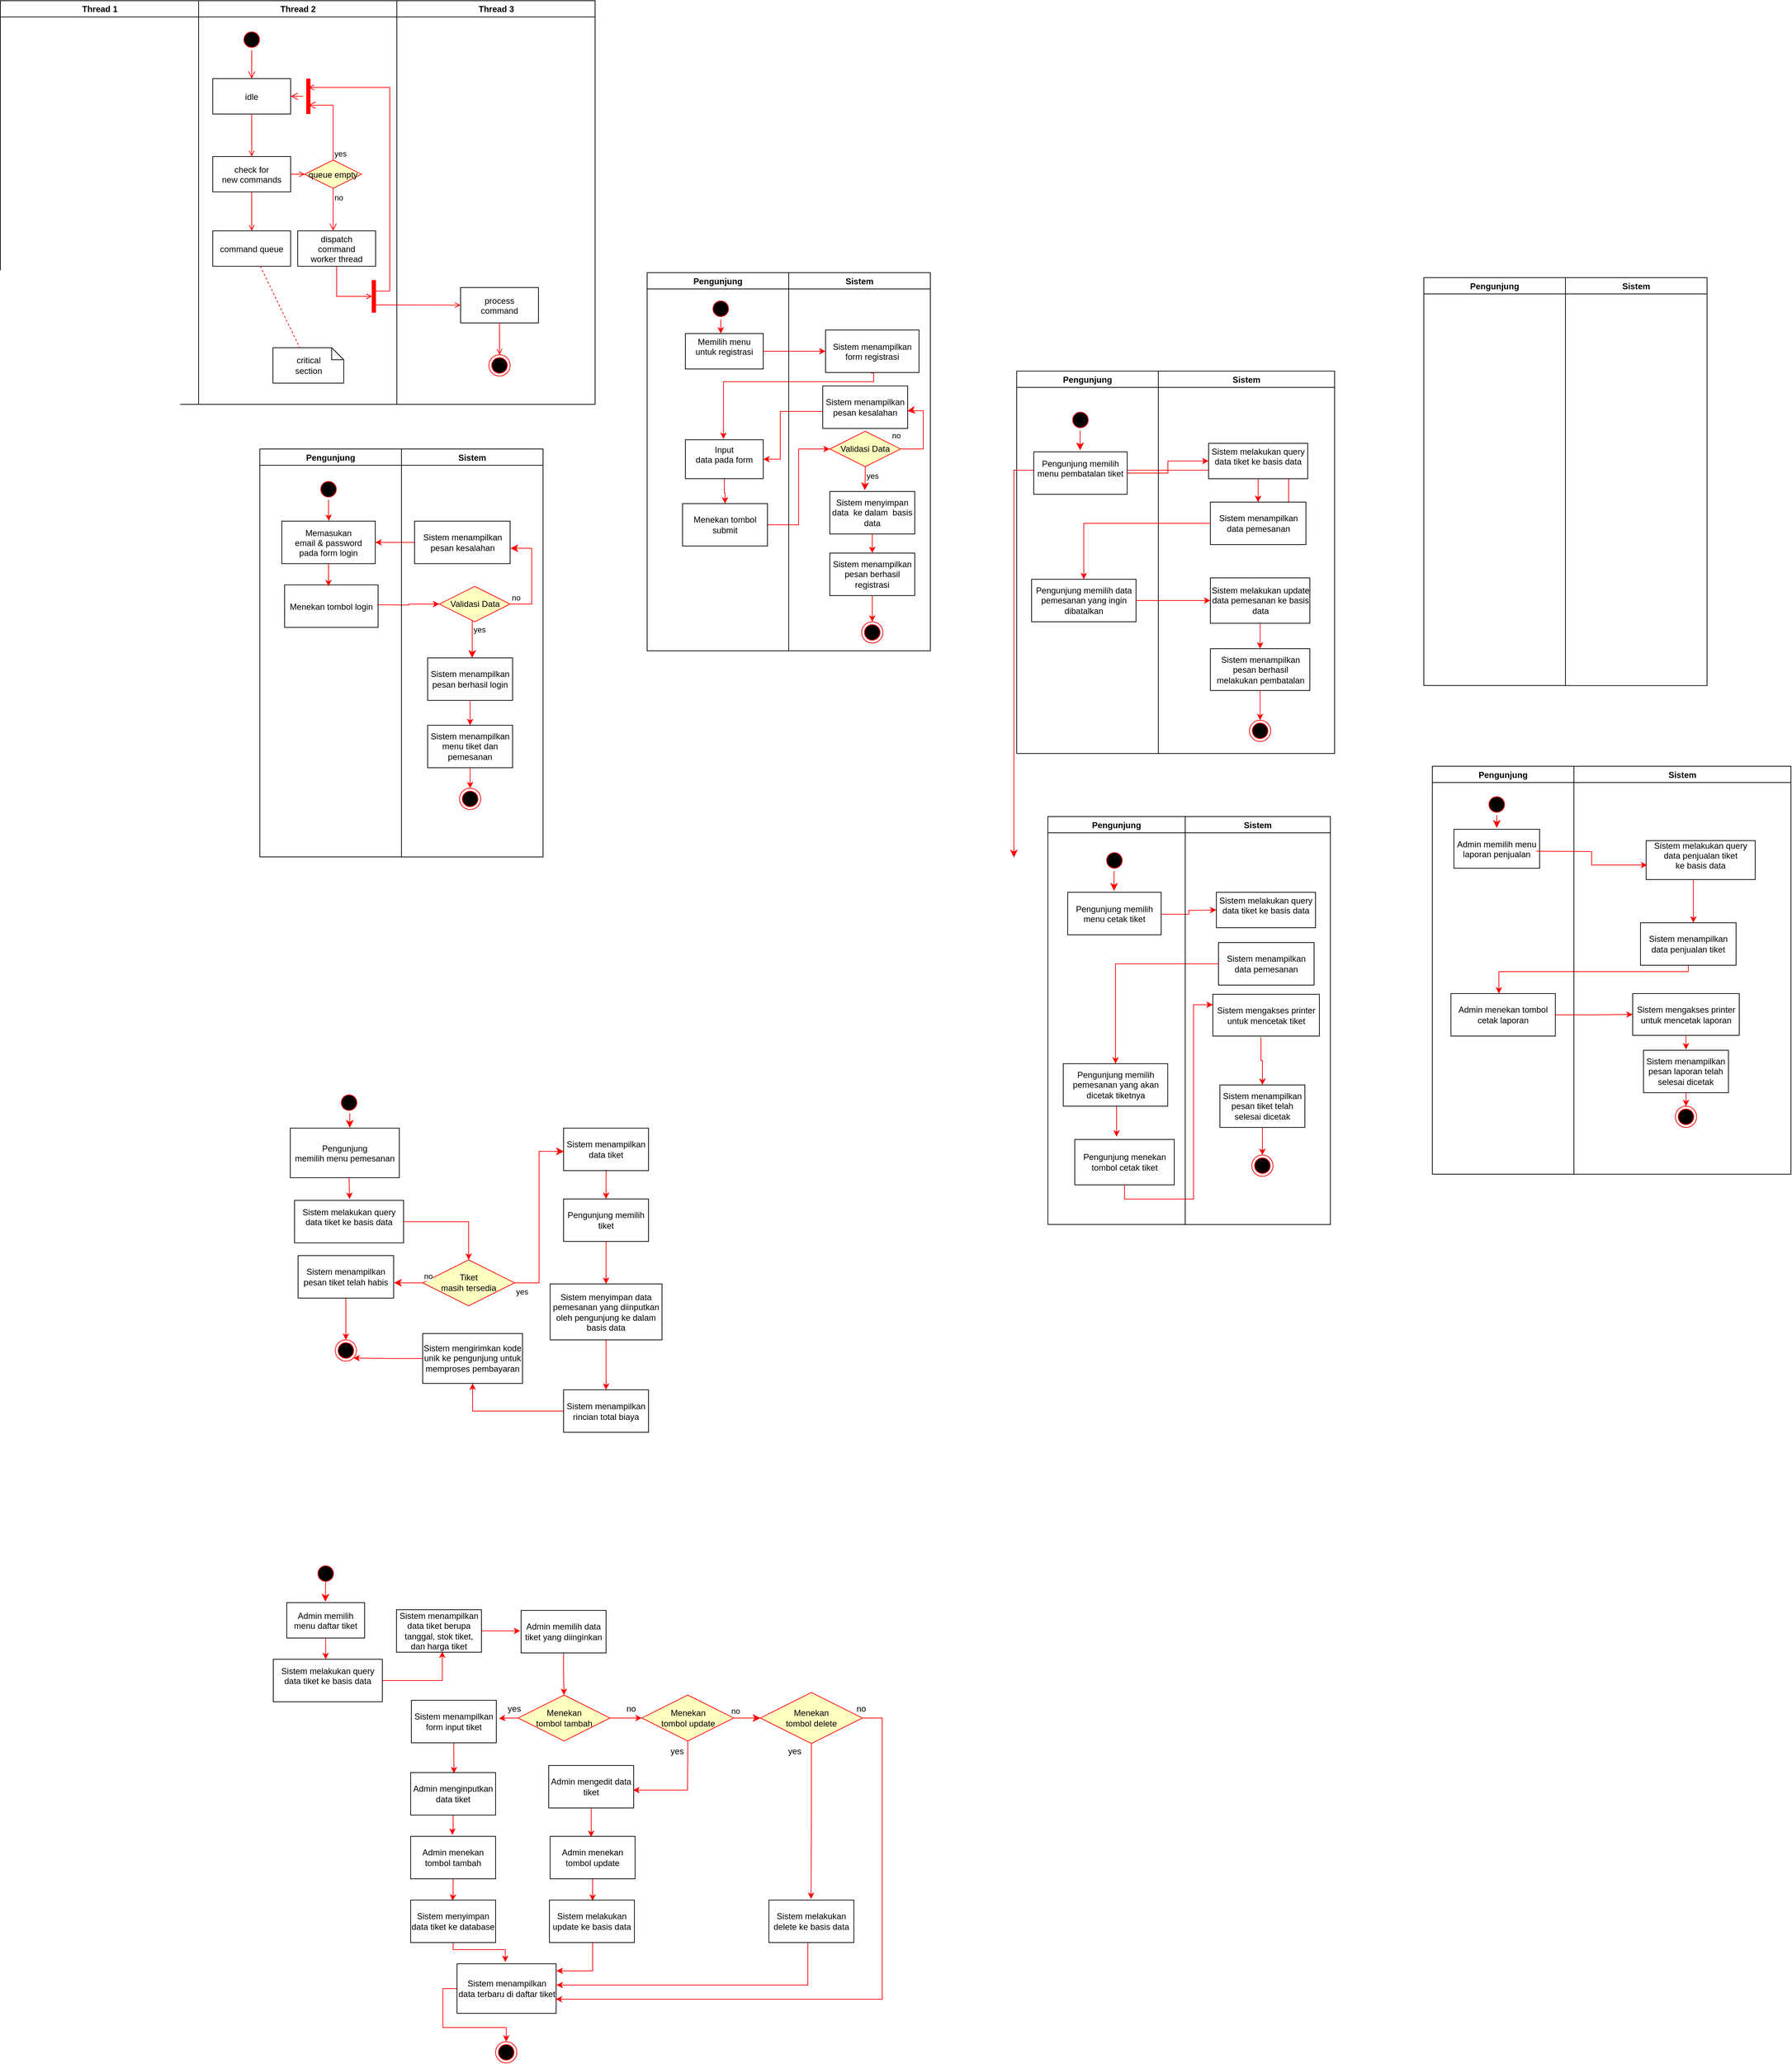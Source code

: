 <mxfile version="20.0.1" type="github">
  <diagram name="Page-1" id="e7e014a7-5840-1c2e-5031-d8a46d1fe8dd">
    <mxGraphModel dx="1216" dy="697" grid="0" gridSize="10" guides="1" tooltips="1" connect="1" arrows="1" fold="1" page="0" pageScale="1" pageWidth="1169" pageHeight="826" background="none" math="0" shadow="0">
      <root>
        <mxCell id="0" />
        <mxCell id="1" parent="0" />
        <mxCell id="2" value="Thread 1" style="swimlane;whiteSpace=wrap" parent="1" vertex="1">
          <mxGeometry x="164.5" y="128" width="280" height="570" as="geometry" />
        </mxCell>
        <mxCell id="3" value="Thread 2" style="swimlane;whiteSpace=wrap" parent="1" vertex="1">
          <mxGeometry x="444.5" y="128" width="280" height="570" as="geometry" />
        </mxCell>
        <mxCell id="13" value="" style="ellipse;shape=startState;fillColor=#000000;strokeColor=#ff0000;" parent="3" vertex="1">
          <mxGeometry x="60" y="40" width="30" height="30" as="geometry" />
        </mxCell>
        <mxCell id="14" value="" style="edgeStyle=elbowEdgeStyle;elbow=horizontal;verticalAlign=bottom;endArrow=open;endSize=8;strokeColor=#FF0000;endFill=1;rounded=0" parent="3" source="13" target="15" edge="1">
          <mxGeometry x="40" y="20" as="geometry">
            <mxPoint x="55" y="90" as="targetPoint" />
          </mxGeometry>
        </mxCell>
        <mxCell id="15" value="idle" style="" parent="3" vertex="1">
          <mxGeometry x="20" y="110" width="110" height="50" as="geometry" />
        </mxCell>
        <mxCell id="16" value="check for &#xa;new commands" style="" parent="3" vertex="1">
          <mxGeometry x="20" y="220" width="110" height="50" as="geometry" />
        </mxCell>
        <mxCell id="17" value="" style="endArrow=open;strokeColor=#FF0000;endFill=1;rounded=0" parent="3" source="15" target="16" edge="1">
          <mxGeometry relative="1" as="geometry" />
        </mxCell>
        <mxCell id="18" value="command queue" style="" parent="3" vertex="1">
          <mxGeometry x="20" y="325" width="110" height="50" as="geometry" />
        </mxCell>
        <mxCell id="19" value="" style="endArrow=open;strokeColor=#FF0000;endFill=1;rounded=0" parent="3" source="16" target="18" edge="1">
          <mxGeometry relative="1" as="geometry" />
        </mxCell>
        <mxCell id="21" value="queue empty" style="rhombus;fillColor=#ffffc0;strokeColor=#ff0000;" parent="3" vertex="1">
          <mxGeometry x="150" y="225" width="80" height="40" as="geometry" />
        </mxCell>
        <mxCell id="22" value="yes" style="edgeStyle=elbowEdgeStyle;elbow=horizontal;align=left;verticalAlign=bottom;endArrow=open;endSize=8;strokeColor=#FF0000;exitX=0.5;exitY=0;endFill=1;rounded=0;entryX=0.75;entryY=0.5;entryPerimeter=0" parent="3" source="21" target="25" edge="1">
          <mxGeometry x="-1" relative="1" as="geometry">
            <mxPoint x="160" y="150" as="targetPoint" />
            <Array as="points">
              <mxPoint x="190" y="180" />
            </Array>
          </mxGeometry>
        </mxCell>
        <mxCell id="23" value="no" style="edgeStyle=elbowEdgeStyle;elbow=horizontal;align=left;verticalAlign=top;endArrow=open;endSize=8;strokeColor=#FF0000;endFill=1;rounded=0" parent="3" source="21" target="30" edge="1">
          <mxGeometry x="-1" relative="1" as="geometry">
            <mxPoint x="190" y="305" as="targetPoint" />
          </mxGeometry>
        </mxCell>
        <mxCell id="24" value="" style="endArrow=open;strokeColor=#FF0000;endFill=1;rounded=0" parent="3" source="16" target="21" edge="1">
          <mxGeometry relative="1" as="geometry" />
        </mxCell>
        <mxCell id="25" value="" style="shape=line;strokeWidth=6;strokeColor=#ff0000;rotation=90" parent="3" vertex="1">
          <mxGeometry x="130" y="127.5" width="50" height="15" as="geometry" />
        </mxCell>
        <mxCell id="26" value="" style="edgeStyle=elbowEdgeStyle;elbow=horizontal;verticalAlign=bottom;endArrow=open;endSize=8;strokeColor=#FF0000;endFill=1;rounded=0" parent="3" source="25" target="15" edge="1">
          <mxGeometry x="130" y="90" as="geometry">
            <mxPoint x="230" y="140" as="targetPoint" />
          </mxGeometry>
        </mxCell>
        <mxCell id="30" value="dispatch&#xa;command&#xa;worker thread" style="" parent="3" vertex="1">
          <mxGeometry x="140" y="325" width="110" height="50" as="geometry" />
        </mxCell>
        <mxCell id="31" value="critical&#xa;section" style="shape=note;whiteSpace=wrap;size=17" parent="3" vertex="1">
          <mxGeometry x="105" y="490" width="100" height="50" as="geometry" />
        </mxCell>
        <mxCell id="32" value="" style="endArrow=none;strokeColor=#FF0000;endFill=0;rounded=0;dashed=1" parent="3" source="18" target="31" edge="1">
          <mxGeometry relative="1" as="geometry" />
        </mxCell>
        <mxCell id="34" value="" style="whiteSpace=wrap;strokeColor=#FF0000;fillColor=#FF0000" parent="3" vertex="1">
          <mxGeometry x="245" y="395" width="5" height="45" as="geometry" />
        </mxCell>
        <mxCell id="41" value="" style="edgeStyle=elbowEdgeStyle;elbow=horizontal;entryX=0;entryY=0.5;strokeColor=#FF0000;endArrow=open;endFill=1;rounded=0" parent="3" source="30" target="34" edge="1">
          <mxGeometry width="100" height="100" relative="1" as="geometry">
            <mxPoint x="60" y="480" as="sourcePoint" />
            <mxPoint x="160" y="380" as="targetPoint" />
            <Array as="points">
              <mxPoint x="195" y="400" />
            </Array>
          </mxGeometry>
        </mxCell>
        <mxCell id="4" value="Thread 3" style="swimlane;whiteSpace=wrap" parent="1" vertex="1">
          <mxGeometry x="724.5" y="128" width="280" height="570" as="geometry" />
        </mxCell>
        <mxCell id="33" value="process&#xa;command" style="" parent="4" vertex="1">
          <mxGeometry x="90" y="405" width="110" height="50" as="geometry" />
        </mxCell>
        <mxCell id="35" value="" style="edgeStyle=elbowEdgeStyle;elbow=horizontal;strokeColor=#FF0000;endArrow=open;endFill=1;rounded=0;entryX=0.25;entryY=0.5;entryPerimeter=0" parent="4" target="25" edge="1">
          <mxGeometry width="100" height="100" relative="1" as="geometry">
            <mxPoint x="-30" y="410" as="sourcePoint" />
            <mxPoint x="-120" y="120" as="targetPoint" />
            <Array as="points">
              <mxPoint x="-10" y="135" />
            </Array>
          </mxGeometry>
        </mxCell>
        <mxCell id="37" value="" style="edgeStyle=none;strokeColor=#FF0000;endArrow=open;endFill=1;rounded=0" parent="4" target="33" edge="1">
          <mxGeometry width="100" height="100" relative="1" as="geometry">
            <mxPoint x="-30" y="429.5" as="sourcePoint" />
            <mxPoint x="90" y="429.5" as="targetPoint" />
          </mxGeometry>
        </mxCell>
        <mxCell id="38" value="" style="ellipse;shape=endState;fillColor=#000000;strokeColor=#ff0000" parent="4" vertex="1">
          <mxGeometry x="130" y="500" width="30" height="30" as="geometry" />
        </mxCell>
        <mxCell id="39" value="" style="endArrow=open;strokeColor=#FF0000;endFill=1;rounded=0" parent="4" source="33" target="38" edge="1">
          <mxGeometry relative="1" as="geometry" />
        </mxCell>
        <mxCell id="8Wv1s0RG3uUk2_1PmtQP-125" style="edgeStyle=orthogonalEdgeStyle;rounded=0;orthogonalLoop=1;jettySize=auto;html=1;entryX=0.455;entryY=0;entryDx=0;entryDy=0;entryPerimeter=0;endArrow=classic;endFill=1;strokeColor=#FF0000;" parent="1" source="5" target="7" edge="1">
          <mxGeometry relative="1" as="geometry" />
        </mxCell>
        <mxCell id="5" value="" style="ellipse;shape=startState;fillColor=#000000;strokeColor=#ff0000;" parent="1" vertex="1">
          <mxGeometry x="1167" y="548.0" width="30" height="30" as="geometry" />
        </mxCell>
        <mxCell id="7" value="Memilih menu &#xa;untuk registrasi &#xa;" style="" parent="1" vertex="1">
          <mxGeometry x="1132" y="598.0" width="110" height="50" as="geometry" />
        </mxCell>
        <mxCell id="9" value="" style="endArrow=classic;strokeColor=#FF0000;endFill=1;rounded=0;entryX=0;entryY=0.5;entryDx=0;entryDy=0;edgeStyle=orthogonalEdgeStyle;" parent="1" target="8" edge="1" source="7">
          <mxGeometry relative="1" as="geometry">
            <mxPoint x="1185" y="648" as="sourcePoint" />
            <mxPoint x="1188.98" y="666.02" as="targetPoint" />
          </mxGeometry>
        </mxCell>
        <mxCell id="eZNZcwMzqLfWpBYbHMe_-42" value="" style="edgeStyle=orthogonalEdgeStyle;rounded=0;orthogonalLoop=1;jettySize=auto;html=1;fillColor=#e51400;strokeColor=#FF0000;" parent="1" source="10" target="eZNZcwMzqLfWpBYbHMe_-41" edge="1">
          <mxGeometry relative="1" as="geometry" />
        </mxCell>
        <mxCell id="10" value="Input&#xa;data pada form &#xa;" style="" parent="1" vertex="1">
          <mxGeometry x="1132" y="748" width="110" height="54.89" as="geometry" />
        </mxCell>
        <mxCell id="11" value="" style="endArrow=classic;strokeColor=#FF0000;endFill=1;rounded=0;exitX=0.484;exitY=1.011;exitDx=0;exitDy=0;exitPerimeter=0;entryX=0.489;entryY=-0.021;entryDx=0;entryDy=0;entryPerimeter=0;edgeStyle=orthogonalEdgeStyle;" parent="1" source="8" target="10" edge="1">
          <mxGeometry relative="1" as="geometry">
            <mxPoint x="1188" y="748" as="targetPoint" />
            <Array as="points">
              <mxPoint x="1398" y="666" />
              <mxPoint x="1186" y="666" />
            </Array>
          </mxGeometry>
        </mxCell>
        <mxCell id="eZNZcwMzqLfWpBYbHMe_-54" style="edgeStyle=orthogonalEdgeStyle;rounded=0;orthogonalLoop=1;jettySize=auto;html=1;exitX=1;exitY=0.5;exitDx=0;exitDy=0;entryX=0;entryY=0.5;entryDx=0;entryDy=0;fillColor=#e51400;strokeColor=#FF0000;" parent="1" source="eZNZcwMzqLfWpBYbHMe_-41" target="eZNZcwMzqLfWpBYbHMe_-51" edge="1">
          <mxGeometry relative="1" as="geometry" />
        </mxCell>
        <mxCell id="eZNZcwMzqLfWpBYbHMe_-56" style="edgeStyle=orthogonalEdgeStyle;rounded=0;orthogonalLoop=1;jettySize=auto;html=1;exitX=0;exitY=0.5;exitDx=0;exitDy=0;entryX=1;entryY=0.5;entryDx=0;entryDy=0;fillColor=#e51400;strokeColor=#FF0000;" parent="1" source="eZNZcwMzqLfWpBYbHMe_-55" target="10" edge="1">
          <mxGeometry relative="1" as="geometry">
            <Array as="points">
              <mxPoint x="1326" y="708" />
              <mxPoint x="1266" y="708" />
              <mxPoint x="1266" y="775" />
            </Array>
          </mxGeometry>
        </mxCell>
        <mxCell id="8Wv1s0RG3uUk2_1PmtQP-128" style="edgeStyle=orthogonalEdgeStyle;rounded=0;orthogonalLoop=1;jettySize=auto;html=1;entryX=0.505;entryY=-0.007;entryDx=0;entryDy=0;entryPerimeter=0;endArrow=classic;endFill=1;strokeColor=#FF0000;" parent="1" source="vHE5_Gbzj4b-NchrdTDb-46" target="vHE5_Gbzj4b-NchrdTDb-48" edge="1">
          <mxGeometry relative="1" as="geometry" />
        </mxCell>
        <mxCell id="vHE5_Gbzj4b-NchrdTDb-46" value="" style="ellipse;shape=startState;fillColor=#000000;strokeColor=#ff0000;" parent="1" vertex="1">
          <mxGeometry x="613" y="802.89" width="30" height="30" as="geometry" />
        </mxCell>
        <mxCell id="vHE5_Gbzj4b-NchrdTDb-48" value="Memasukan&#xa;email &amp; password&#xa;pada form login" style="" parent="1" vertex="1">
          <mxGeometry x="562" y="862.89" width="132" height="60" as="geometry" />
        </mxCell>
        <mxCell id="vHE5_Gbzj4b-NchrdTDb-49" value="Menekan tombol login" style="" parent="1" vertex="1">
          <mxGeometry x="566" y="952.89" width="132" height="60" as="geometry" />
        </mxCell>
        <mxCell id="vHE5_Gbzj4b-NchrdTDb-50" value="" style="endArrow=classic;strokeColor=#FF0000;endFill=1;rounded=0" parent="1" edge="1">
          <mxGeometry relative="1" as="geometry">
            <mxPoint x="628" y="922.89" as="sourcePoint" />
            <mxPoint x="628" y="954.89" as="targetPoint" />
          </mxGeometry>
        </mxCell>
        <mxCell id="vHE5_Gbzj4b-NchrdTDb-54" style="edgeStyle=orthogonalEdgeStyle;rounded=0;orthogonalLoop=1;jettySize=auto;html=1;entryX=0;entryY=0.5;entryDx=0;entryDy=0;fillColor=#e51400;strokeColor=#FF0000;" parent="1" target="vHE5_Gbzj4b-NchrdTDb-60" edge="1">
          <mxGeometry relative="1" as="geometry">
            <mxPoint x="697" y="980.89" as="sourcePoint" />
          </mxGeometry>
        </mxCell>
        <mxCell id="8Wv1s0RG3uUk2_1PmtQP-127" style="edgeStyle=orthogonalEdgeStyle;rounded=0;orthogonalLoop=1;jettySize=auto;html=1;endArrow=classic;endFill=1;strokeColor=#FF0000;exitX=0;exitY=0.5;exitDx=0;exitDy=0;" parent="1" source="vHE5_Gbzj4b-NchrdTDb-64" target="vHE5_Gbzj4b-NchrdTDb-48" edge="1">
          <mxGeometry relative="1" as="geometry">
            <mxPoint x="526.4" y="1419.6" as="targetPoint" />
          </mxGeometry>
        </mxCell>
        <mxCell id="vHE5_Gbzj4b-NchrdTDb-66" value="" style="ellipse;shape=startState;fillColor=#000000;strokeColor=#ff0000;" parent="1" vertex="1">
          <mxGeometry x="642" y="1669" width="30" height="30" as="geometry" />
        </mxCell>
        <mxCell id="vHE5_Gbzj4b-NchrdTDb-67" value="" style="edgeStyle=elbowEdgeStyle;elbow=horizontal;verticalAlign=bottom;endArrow=classic;endSize=8;strokeColor=#FF0000;endFill=1;rounded=0;entryX=0.544;entryY=-0.007;entryDx=0;entryDy=0;entryPerimeter=0;" parent="1" source="vHE5_Gbzj4b-NchrdTDb-66" target="vHE5_Gbzj4b-NchrdTDb-68" edge="1">
          <mxGeometry x="260" y="1814.89" as="geometry">
            <mxPoint x="275" y="1884.89" as="targetPoint" />
          </mxGeometry>
        </mxCell>
        <mxCell id="vHE5_Gbzj4b-NchrdTDb-68" value="Pengunjung &#xa;memilih menu pemesanan" style="" parent="1" vertex="1">
          <mxGeometry x="574" y="1720" width="154" height="70" as="geometry" />
        </mxCell>
        <mxCell id="vHE5_Gbzj4b-NchrdTDb-69" value="Sistem melakukan query &#xa;data tiket ke basis data&#xa;" style="" parent="1" vertex="1">
          <mxGeometry x="580" y="1822" width="154" height="60" as="geometry" />
        </mxCell>
        <mxCell id="vHE5_Gbzj4b-NchrdTDb-70" value="" style="endArrow=classic;strokeColor=#FF0000;endFill=1;rounded=0;entryX=0.511;entryY=-0.032;entryDx=0;entryDy=0;entryPerimeter=0;exitX=0.539;exitY=1;exitDx=0;exitDy=0;exitPerimeter=0;" parent="1" source="vHE5_Gbzj4b-NchrdTDb-68" edge="1">
          <mxGeometry relative="1" as="geometry">
            <mxPoint x="654" y="1790" as="sourcePoint" />
            <mxPoint x="657.694" y="1820.08" as="targetPoint" />
          </mxGeometry>
        </mxCell>
        <mxCell id="vHE5_Gbzj4b-NchrdTDb-71" style="edgeStyle=orthogonalEdgeStyle;rounded=0;orthogonalLoop=1;jettySize=auto;html=1;exitX=1;exitY=0.502;exitDx=0;exitDy=0;entryX=0.5;entryY=0;entryDx=0;entryDy=0;fillColor=#e51400;strokeColor=#FF0000;exitPerimeter=0;" parent="1" source="vHE5_Gbzj4b-NchrdTDb-69" target="vHE5_Gbzj4b-NchrdTDb-76" edge="1">
          <mxGeometry relative="1" as="geometry">
            <mxPoint x="864.5" y="1907.445" as="sourcePoint" />
          </mxGeometry>
        </mxCell>
        <mxCell id="vHE5_Gbzj4b-NchrdTDb-72" style="edgeStyle=orthogonalEdgeStyle;rounded=0;orthogonalLoop=1;jettySize=auto;html=1;exitX=0.5;exitY=1;exitDx=0;exitDy=0;fillColor=#e51400;strokeColor=#FF0000;" parent="1" source="vHE5_Gbzj4b-NchrdTDb-73" target="vHE5_Gbzj4b-NchrdTDb-75" edge="1">
          <mxGeometry relative="1" as="geometry" />
        </mxCell>
        <mxCell id="vHE5_Gbzj4b-NchrdTDb-73" value="&lt;span lang=&quot;EN-GB&quot;&gt;Sistem menampilkan data tiket&lt;/span&gt;" style="whiteSpace=wrap;html=1;fillColor=rgb(255, 255, 255);strokeColor=rgb(0, 0, 0);fontColor=rgb(0, 0, 0);" parent="1" vertex="1">
          <mxGeometry x="960" y="1720.0" width="120" height="60" as="geometry" />
        </mxCell>
        <mxCell id="vHE5_Gbzj4b-NchrdTDb-84" value="" style="edgeStyle=orthogonalEdgeStyle;rounded=0;orthogonalLoop=1;jettySize=auto;html=1;strokeColor=#FF0000;" parent="1" source="vHE5_Gbzj4b-NchrdTDb-75" target="vHE5_Gbzj4b-NchrdTDb-83" edge="1">
          <mxGeometry relative="1" as="geometry" />
        </mxCell>
        <mxCell id="vHE5_Gbzj4b-NchrdTDb-75" value="&lt;span lang=&quot;EN-GB&quot;&gt;Pengunjung memilih tiket&lt;/span&gt;" style="whiteSpace=wrap;html=1;fillColor=rgb(255, 255, 255);strokeColor=rgb(0, 0, 0);fontColor=rgb(0, 0, 0);" parent="1" vertex="1">
          <mxGeometry x="960" y="1820.0" width="120" height="60" as="geometry" />
        </mxCell>
        <mxCell id="vHE5_Gbzj4b-NchrdTDb-76" value="&lt;div&gt;Tiket&lt;/div&gt;&lt;div&gt;masih tersedia&lt;/div&gt;" style="rhombus;whiteSpace=wrap;html=1;fillColor=#ffffc0;strokeColor=#ff0000;" parent="1" vertex="1">
          <mxGeometry x="761" y="1906" width="129.78" height="64.89" as="geometry" />
        </mxCell>
        <mxCell id="vHE5_Gbzj4b-NchrdTDb-77" value="no" style="edgeStyle=orthogonalEdgeStyle;html=1;align=left;verticalAlign=bottom;endArrow=classic;endSize=8;strokeColor=#ff0000;rounded=0;entryX=1.003;entryY=0.638;entryDx=0;entryDy=0;entryPerimeter=0;endFill=1;" parent="1" source="vHE5_Gbzj4b-NchrdTDb-76" target="vHE5_Gbzj4b-NchrdTDb-80" edge="1">
          <mxGeometry x="-1" relative="1" as="geometry">
            <mxPoint x="545" y="2304.89" as="targetPoint" />
          </mxGeometry>
        </mxCell>
        <mxCell id="vHE5_Gbzj4b-NchrdTDb-78" value="yes" style="edgeStyle=orthogonalEdgeStyle;html=1;align=left;verticalAlign=top;endArrow=classic;endSize=8;strokeColor=#ff0000;rounded=0;entryX=0.004;entryY=0.547;entryDx=0;entryDy=0;entryPerimeter=0;endFill=1;" parent="1" source="vHE5_Gbzj4b-NchrdTDb-76" target="vHE5_Gbzj4b-NchrdTDb-73" edge="1">
          <mxGeometry x="-1" relative="1" as="geometry">
            <mxPoint x="270" y="2310" as="targetPoint" />
          </mxGeometry>
        </mxCell>
        <mxCell id="vHE5_Gbzj4b-NchrdTDb-82" style="edgeStyle=orthogonalEdgeStyle;rounded=0;orthogonalLoop=1;jettySize=auto;html=1;entryX=0.5;entryY=0;entryDx=0;entryDy=0;strokeColor=#FF0000;exitX=0.5;exitY=1;exitDx=0;exitDy=0;" parent="1" source="vHE5_Gbzj4b-NchrdTDb-80" target="vHE5_Gbzj4b-NchrdTDb-81" edge="1">
          <mxGeometry relative="1" as="geometry">
            <mxPoint x="760" y="1944.615" as="sourcePoint" />
            <Array as="points" />
          </mxGeometry>
        </mxCell>
        <mxCell id="vHE5_Gbzj4b-NchrdTDb-80" value="&lt;span lang=&quot;EN-GB&quot;&gt;Sistem menampilkan pesan tiket telah habis&lt;br&gt;&lt;/span&gt;" style="whiteSpace=wrap;html=1;fillColor=rgb(255, 255, 255);strokeColor=rgb(0, 0, 0);fontColor=rgb(0, 0, 0);" parent="1" vertex="1">
          <mxGeometry x="585" y="1900" width="135" height="60" as="geometry" />
        </mxCell>
        <mxCell id="vHE5_Gbzj4b-NchrdTDb-81" value="" style="ellipse;html=1;shape=endState;fillColor=#000000;strokeColor=#ff0000;" parent="1" vertex="1">
          <mxGeometry x="637.5" y="2019" width="30" height="30" as="geometry" />
        </mxCell>
        <mxCell id="vHE5_Gbzj4b-NchrdTDb-86" value="" style="edgeStyle=orthogonalEdgeStyle;rounded=0;orthogonalLoop=1;jettySize=auto;html=1;strokeColor=#FF0000;" parent="1" source="vHE5_Gbzj4b-NchrdTDb-83" target="vHE5_Gbzj4b-NchrdTDb-85" edge="1">
          <mxGeometry relative="1" as="geometry" />
        </mxCell>
        <mxCell id="vHE5_Gbzj4b-NchrdTDb-83" value="&lt;p&gt;&lt;span lang=&quot;EN-GB&quot;&gt;Sistem menyimpan data pemesanan yang diinputkan oleh pengunjung ke dalam basis data&lt;/span&gt;&lt;/p&gt;" style="whiteSpace=wrap;html=1;fillColor=rgb(255, 255, 255);strokeColor=rgb(0, 0, 0);fontColor=rgb(0, 0, 0);" parent="1" vertex="1">
          <mxGeometry x="941" y="1940" width="158" height="79" as="geometry" />
        </mxCell>
        <mxCell id="vHE5_Gbzj4b-NchrdTDb-88" value="" style="edgeStyle=orthogonalEdgeStyle;rounded=0;orthogonalLoop=1;jettySize=auto;html=1;strokeColor=#FF0000;" parent="1" source="vHE5_Gbzj4b-NchrdTDb-85" target="vHE5_Gbzj4b-NchrdTDb-87" edge="1">
          <mxGeometry relative="1" as="geometry" />
        </mxCell>
        <mxCell id="vHE5_Gbzj4b-NchrdTDb-85" value="&lt;p&gt;&lt;span lang=&quot;EN-GB&quot;&gt;Sistem menampilkan rincian total biaya&lt;/span&gt;&lt;/p&gt;" style="whiteSpace=wrap;html=1;fillColor=rgb(255, 255, 255);strokeColor=rgb(0, 0, 0);fontColor=rgb(0, 0, 0);" parent="1" vertex="1">
          <mxGeometry x="960" y="2089.5" width="120" height="60" as="geometry" />
        </mxCell>
        <mxCell id="vHE5_Gbzj4b-NchrdTDb-89" style="edgeStyle=orthogonalEdgeStyle;rounded=0;orthogonalLoop=1;jettySize=auto;html=1;exitX=0;exitY=0.5;exitDx=0;exitDy=0;entryX=1;entryY=1;entryDx=0;entryDy=0;strokeColor=#FF0000;" parent="1" source="vHE5_Gbzj4b-NchrdTDb-87" target="vHE5_Gbzj4b-NchrdTDb-81" edge="1">
          <mxGeometry relative="1" as="geometry" />
        </mxCell>
        <mxCell id="vHE5_Gbzj4b-NchrdTDb-87" value="&lt;p&gt;&lt;span lang=&quot;EN-GB&quot;&gt;&lt;span&gt;Sistem &lt;/span&gt;&lt;/span&gt;&lt;span lang=&quot;EN-GB&quot;&gt;mengirimkan kode unik ke pengunjung untuk memproses pembayaran&lt;br&gt;&lt;/span&gt;&lt;/p&gt;" style="whiteSpace=wrap;html=1;fillColor=rgb(255, 255, 255);strokeColor=rgb(0, 0, 0);fontColor=rgb(0, 0, 0);" parent="1" vertex="1">
          <mxGeometry x="761" y="2010" width="141" height="70.5" as="geometry" />
        </mxCell>
        <mxCell id="8Wv1s0RG3uUk2_1PmtQP-42" value="" style="edgeStyle=elbowEdgeStyle;elbow=horizontal;verticalAlign=bottom;endArrow=classic;endSize=8;strokeColor=#FF0000;endFill=1;rounded=0;startArrow=none;entryX=0.487;entryY=-0.027;entryDx=0;entryDy=0;entryPerimeter=0;" parent="1" target="8Wv1s0RG3uUk2_1PmtQP-43" edge="1">
          <mxGeometry x="249" y="2484.89" as="geometry">
            <mxPoint x="264" y="2554.89" as="targetPoint" />
            <mxPoint x="624" y="2360" as="sourcePoint" />
          </mxGeometry>
        </mxCell>
        <mxCell id="8Wv1s0RG3uUk2_1PmtQP-43" value="Admin memilih &#xa;menu daftar tiket" style="" parent="1" vertex="1">
          <mxGeometry x="569" y="2390" width="110" height="50" as="geometry" />
        </mxCell>
        <mxCell id="8Wv1s0RG3uUk2_1PmtQP-66" value="" style="edgeStyle=orthogonalEdgeStyle;rounded=0;orthogonalLoop=1;jettySize=auto;html=1;strokeColor=#FF0000;entryX=0.539;entryY=0.983;entryDx=0;entryDy=0;entryPerimeter=0;" parent="1" source="8Wv1s0RG3uUk2_1PmtQP-44" target="8Wv1s0RG3uUk2_1PmtQP-65" edge="1">
          <mxGeometry relative="1" as="geometry" />
        </mxCell>
        <mxCell id="8Wv1s0RG3uUk2_1PmtQP-44" value="Sistem melakukan query&#xa;data tiket ke basis data &#xa;" style="" parent="1" vertex="1">
          <mxGeometry x="550" y="2470" width="154" height="60" as="geometry" />
        </mxCell>
        <mxCell id="8Wv1s0RG3uUk2_1PmtQP-45" value="" style="endArrow=classic;strokeColor=#FF0000;endFill=1;rounded=0" parent="1" edge="1">
          <mxGeometry relative="1" as="geometry">
            <mxPoint x="624" y="2440" as="sourcePoint" />
            <mxPoint x="624" y="2470" as="targetPoint" />
          </mxGeometry>
        </mxCell>
        <mxCell id="8Wv1s0RG3uUk2_1PmtQP-47" style="edgeStyle=orthogonalEdgeStyle;rounded=0;orthogonalLoop=1;jettySize=auto;html=1;exitX=0.5;exitY=1;exitDx=0;exitDy=0;fillColor=#e51400;strokeColor=#FF0000;entryX=0.51;entryY=0.018;entryDx=0;entryDy=0;entryPerimeter=0;" parent="1" source="8Wv1s0RG3uUk2_1PmtQP-48" target="8Wv1s0RG3uUk2_1PmtQP-50" edge="1">
          <mxGeometry relative="1" as="geometry" />
        </mxCell>
        <mxCell id="8Wv1s0RG3uUk2_1PmtQP-48" value="&lt;p&gt;&lt;span lang=&quot;EN-GB&quot;&gt;Sistem menampilkan form input tiket&lt;/span&gt;&lt;/p&gt;" style="whiteSpace=wrap;html=1;fillColor=rgb(255, 255, 255);strokeColor=rgb(0, 0, 0);fontColor=rgb(0, 0, 0);" parent="1" vertex="1">
          <mxGeometry x="745" y="2527.95" width="120" height="60" as="geometry" />
        </mxCell>
        <mxCell id="8Wv1s0RG3uUk2_1PmtQP-49" value="" style="edgeStyle=orthogonalEdgeStyle;rounded=0;orthogonalLoop=1;jettySize=auto;html=1;strokeColor=#FF0000;entryX=0.492;entryY=-0.033;entryDx=0;entryDy=0;entryPerimeter=0;" parent="1" source="8Wv1s0RG3uUk2_1PmtQP-50" target="8Wv1s0RG3uUk2_1PmtQP-58" edge="1">
          <mxGeometry relative="1" as="geometry">
            <mxPoint x="640" y="2819.5" as="targetPoint" />
          </mxGeometry>
        </mxCell>
        <mxCell id="8Wv1s0RG3uUk2_1PmtQP-50" value="&lt;span lang=&quot;EN-GB&quot;&gt;Admin menginputkan data tiket&lt;/span&gt;" style="whiteSpace=wrap;html=1;fillColor=rgb(255, 255, 255);strokeColor=rgb(0, 0, 0);fontColor=rgb(0, 0, 0);" parent="1" vertex="1">
          <mxGeometry x="744" y="2630" width="120" height="60" as="geometry" />
        </mxCell>
        <mxCell id="8Wv1s0RG3uUk2_1PmtQP-99" style="edgeStyle=orthogonalEdgeStyle;rounded=0;orthogonalLoop=1;jettySize=auto;html=1;endArrow=classic;endFill=1;strokeColor=#FF0000;entryX=0.993;entryY=0.58;entryDx=0;entryDy=0;entryPerimeter=0;" parent="1" source="8Wv1s0RG3uUk2_1PmtQP-51" target="8Wv1s0RG3uUk2_1PmtQP-72" edge="1">
          <mxGeometry relative="1" as="geometry">
            <mxPoint x="1160" y="2860" as="targetPoint" />
            <Array as="points">
              <mxPoint x="1135" y="2605" />
              <mxPoint x="1135" y="2655" />
            </Array>
          </mxGeometry>
        </mxCell>
        <mxCell id="8Wv1s0RG3uUk2_1PmtQP-51" value="&lt;div&gt;Menekan&lt;/div&gt;&lt;div&gt;tombol update&lt;/div&gt;" style="rhombus;whiteSpace=wrap;html=1;fillColor=#ffffc0;strokeColor=#ff0000;" parent="1" vertex="1">
          <mxGeometry x="1070.5" y="2520.5" width="129.78" height="64.89" as="geometry" />
        </mxCell>
        <mxCell id="8Wv1s0RG3uUk2_1PmtQP-53" value="no" style="edgeStyle=orthogonalEdgeStyle;html=1;align=left;verticalAlign=top;endArrow=classic;endSize=8;strokeColor=#ff0000;rounded=0;endFill=1;" parent="1" source="8Wv1s0RG3uUk2_1PmtQP-51" target="8Wv1s0RG3uUk2_1PmtQP-70" edge="1">
          <mxGeometry x="-1" y="24" relative="1" as="geometry">
            <mxPoint x="1319.5" y="2552.5" as="targetPoint" />
            <mxPoint x="-5" y="1" as="offset" />
          </mxGeometry>
        </mxCell>
        <mxCell id="8Wv1s0RG3uUk2_1PmtQP-56" value="" style="ellipse;html=1;shape=endState;fillColor=#000000;strokeColor=#ff0000;" parent="1" vertex="1">
          <mxGeometry x="864" y="3010" width="30" height="30" as="geometry" />
        </mxCell>
        <mxCell id="8Wv1s0RG3uUk2_1PmtQP-57" value="" style="edgeStyle=orthogonalEdgeStyle;rounded=0;orthogonalLoop=1;jettySize=auto;html=1;strokeColor=#FF0000;entryX=0.493;entryY=0.015;entryDx=0;entryDy=0;entryPerimeter=0;" parent="1" source="8Wv1s0RG3uUk2_1PmtQP-58" target="8Wv1s0RG3uUk2_1PmtQP-60" edge="1">
          <mxGeometry relative="1" as="geometry">
            <mxPoint x="640" y="2819.5" as="sourcePoint" />
          </mxGeometry>
        </mxCell>
        <mxCell id="8Wv1s0RG3uUk2_1PmtQP-58" value="&lt;p&gt;&lt;span lang=&quot;EN-GB&quot;&gt;Admin menekan tombol tambah&lt;/span&gt;&lt;/p&gt;" style="whiteSpace=wrap;html=1;fillColor=rgb(255, 255, 255);strokeColor=rgb(0, 0, 0);fontColor=rgb(0, 0, 0);" parent="1" vertex="1">
          <mxGeometry x="744" y="2720" width="120" height="60" as="geometry" />
        </mxCell>
        <mxCell id="8Wv1s0RG3uUk2_1PmtQP-59" value="" style="edgeStyle=orthogonalEdgeStyle;rounded=0;orthogonalLoop=1;jettySize=auto;html=1;strokeColor=#FF0000;entryX=0.487;entryY=-0.035;entryDx=0;entryDy=0;entryPerimeter=0;" parent="1" source="8Wv1s0RG3uUk2_1PmtQP-60" target="8Wv1s0RG3uUk2_1PmtQP-62" edge="1">
          <mxGeometry relative="1" as="geometry">
            <Array as="points">
              <mxPoint x="804" y="2880" />
              <mxPoint x="878" y="2880" />
            </Array>
          </mxGeometry>
        </mxCell>
        <mxCell id="8Wv1s0RG3uUk2_1PmtQP-60" value="&lt;p&gt;&lt;span lang=&quot;EN-GB&quot;&gt;Sistem menyimpan data tiket ke database&lt;br&gt;&lt;/span&gt;&lt;/p&gt;" style="whiteSpace=wrap;html=1;fillColor=rgb(255, 255, 255);strokeColor=rgb(0, 0, 0);fontColor=rgb(0, 0, 0);" parent="1" vertex="1">
          <mxGeometry x="744" y="2810" width="120" height="60" as="geometry" />
        </mxCell>
        <mxCell id="8Wv1s0RG3uUk2_1PmtQP-61" style="edgeStyle=orthogonalEdgeStyle;rounded=0;orthogonalLoop=1;jettySize=auto;html=1;exitX=0;exitY=0.5;exitDx=0;exitDy=0;entryX=0.5;entryY=0;entryDx=0;entryDy=0;strokeColor=#FF0000;" parent="1" source="8Wv1s0RG3uUk2_1PmtQP-62" target="8Wv1s0RG3uUk2_1PmtQP-56" edge="1">
          <mxGeometry relative="1" as="geometry" />
        </mxCell>
        <mxCell id="8Wv1s0RG3uUk2_1PmtQP-62" value="&lt;p&gt;&lt;span lang=&quot;EN-GB&quot;&gt;Sistem menampilkan data terbaru di daftar tiket&lt;/span&gt;&lt;/p&gt;" style="whiteSpace=wrap;html=1;fillColor=rgb(255, 255, 255);strokeColor=rgb(0, 0, 0);fontColor=rgb(0, 0, 0);" parent="1" vertex="1">
          <mxGeometry x="809.5" y="2900" width="140" height="70" as="geometry" />
        </mxCell>
        <mxCell id="8Wv1s0RG3uUk2_1PmtQP-69" value="" style="edgeStyle=orthogonalEdgeStyle;rounded=0;orthogonalLoop=1;jettySize=auto;html=1;strokeColor=#FF0000;entryX=-0.01;entryY=0.483;entryDx=0;entryDy=0;entryPerimeter=0;" parent="1" source="8Wv1s0RG3uUk2_1PmtQP-65" target="8Wv1s0RG3uUk2_1PmtQP-68" edge="1">
          <mxGeometry relative="1" as="geometry" />
        </mxCell>
        <mxCell id="8Wv1s0RG3uUk2_1PmtQP-65" value="&lt;p&gt;&lt;span lang=&quot;EN-GB&quot;&gt;Sistem menampilkan data tiket berupa tanggal, stok tiket, dan harga tiket&lt;/span&gt;&lt;/p&gt;" style="whiteSpace=wrap;html=1;fillColor=rgb(255, 255, 255);strokeColor=rgb(0, 0, 0);fontColor=rgb(0, 0, 0);" parent="1" vertex="1">
          <mxGeometry x="724" y="2400" width="120" height="60" as="geometry" />
        </mxCell>
        <mxCell id="8Wv1s0RG3uUk2_1PmtQP-91" style="edgeStyle=orthogonalEdgeStyle;rounded=0;orthogonalLoop=1;jettySize=auto;html=1;entryX=0.5;entryY=0;entryDx=0;entryDy=0;endArrow=classic;endFill=1;strokeColor=#FF0000;" parent="1" source="8Wv1s0RG3uUk2_1PmtQP-68" target="8Wv1s0RG3uUk2_1PmtQP-78" edge="1">
          <mxGeometry relative="1" as="geometry" />
        </mxCell>
        <mxCell id="8Wv1s0RG3uUk2_1PmtQP-68" value="&lt;span lang=&quot;EN-GB&quot;&gt;Admin memilih data tiket yang diinginkan &lt;br&gt;&lt;/span&gt;" style="whiteSpace=wrap;html=1;fillColor=rgb(255, 255, 255);strokeColor=rgb(0, 0, 0);fontColor=rgb(0, 0, 0);" parent="1" vertex="1">
          <mxGeometry x="900" y="2401" width="120" height="60" as="geometry" />
        </mxCell>
        <mxCell id="8Wv1s0RG3uUk2_1PmtQP-98" style="edgeStyle=orthogonalEdgeStyle;rounded=0;orthogonalLoop=1;jettySize=auto;html=1;entryX=0.496;entryY=-0.026;entryDx=0;entryDy=0;entryPerimeter=0;endArrow=classic;endFill=1;strokeColor=#FF0000;" parent="1" source="8Wv1s0RG3uUk2_1PmtQP-70" target="8Wv1s0RG3uUk2_1PmtQP-87" edge="1">
          <mxGeometry relative="1" as="geometry" />
        </mxCell>
        <mxCell id="8Wv1s0RG3uUk2_1PmtQP-103" style="edgeStyle=orthogonalEdgeStyle;rounded=0;orthogonalLoop=1;jettySize=auto;html=1;endArrow=classic;endFill=1;strokeColor=#FF0000;" parent="1" source="8Wv1s0RG3uUk2_1PmtQP-70" edge="1">
          <mxGeometry relative="1" as="geometry">
            <mxPoint x="949" y="2950" as="targetPoint" />
            <Array as="points">
              <mxPoint x="1410" y="2553" />
              <mxPoint x="1410" y="2950" />
              <mxPoint x="949" y="2950" />
            </Array>
          </mxGeometry>
        </mxCell>
        <mxCell id="8Wv1s0RG3uUk2_1PmtQP-70" value="&lt;div&gt;Menekan&lt;/div&gt;&lt;div&gt;tombol delete&lt;/div&gt;" style="rhombus;whiteSpace=wrap;html=1;fillColor=#ffffc0;strokeColor=#ff0000;" parent="1" vertex="1">
          <mxGeometry x="1238" y="2516.95" width="144" height="72" as="geometry" />
        </mxCell>
        <mxCell id="8Wv1s0RG3uUk2_1PmtQP-71" value="" style="edgeStyle=orthogonalEdgeStyle;rounded=0;orthogonalLoop=1;jettySize=auto;html=1;strokeColor=#FF0000;entryX=0.483;entryY=0.017;entryDx=0;entryDy=0;entryPerimeter=0;" parent="1" source="8Wv1s0RG3uUk2_1PmtQP-72" target="8Wv1s0RG3uUk2_1PmtQP-74" edge="1">
          <mxGeometry relative="1" as="geometry">
            <mxPoint x="1219" y="2829.5" as="targetPoint" />
          </mxGeometry>
        </mxCell>
        <mxCell id="8Wv1s0RG3uUk2_1PmtQP-72" value="&lt;span lang=&quot;EN-GB&quot;&gt;Admin mengedit data tiket&lt;/span&gt;" style="whiteSpace=wrap;html=1;fillColor=rgb(255, 255, 255);strokeColor=rgb(0, 0, 0);fontColor=rgb(0, 0, 0);" parent="1" vertex="1">
          <mxGeometry x="939" y="2620" width="120" height="60" as="geometry" />
        </mxCell>
        <mxCell id="8Wv1s0RG3uUk2_1PmtQP-73" value="" style="edgeStyle=orthogonalEdgeStyle;rounded=0;orthogonalLoop=1;jettySize=auto;html=1;strokeColor=#FF0000;entryX=0.508;entryY=0.017;entryDx=0;entryDy=0;entryPerimeter=0;" parent="1" source="8Wv1s0RG3uUk2_1PmtQP-74" target="8Wv1s0RG3uUk2_1PmtQP-76" edge="1">
          <mxGeometry relative="1" as="geometry">
            <mxPoint x="1219" y="2829.5" as="sourcePoint" />
          </mxGeometry>
        </mxCell>
        <mxCell id="8Wv1s0RG3uUk2_1PmtQP-74" value="&lt;p&gt;&lt;span lang=&quot;EN-GB&quot;&gt;Admin menekan tombol update&lt;/span&gt;&lt;/p&gt;" style="whiteSpace=wrap;html=1;fillColor=rgb(255, 255, 255);strokeColor=rgb(0, 0, 0);fontColor=rgb(0, 0, 0);" parent="1" vertex="1">
          <mxGeometry x="941" y="2720" width="120" height="60" as="geometry" />
        </mxCell>
        <mxCell id="8Wv1s0RG3uUk2_1PmtQP-75" value="" style="edgeStyle=orthogonalEdgeStyle;rounded=0;orthogonalLoop=1;jettySize=auto;html=1;strokeColor=#FF0000;" parent="1" source="8Wv1s0RG3uUk2_1PmtQP-76" edge="1">
          <mxGeometry relative="1" as="geometry">
            <mxPoint x="950" y="2910" as="targetPoint" />
            <Array as="points">
              <mxPoint x="1001" y="2910" />
              <mxPoint x="950" y="2910" />
            </Array>
          </mxGeometry>
        </mxCell>
        <mxCell id="8Wv1s0RG3uUk2_1PmtQP-76" value="&lt;p&gt;&lt;span lang=&quot;EN-GB&quot;&gt;Sistem melakukan update ke basis data &lt;br&gt;&lt;/span&gt;&lt;/p&gt;" style="whiteSpace=wrap;html=1;fillColor=rgb(255, 255, 255);strokeColor=rgb(0, 0, 0);fontColor=rgb(0, 0, 0);" parent="1" vertex="1">
          <mxGeometry x="940" y="2810" width="120" height="60" as="geometry" />
        </mxCell>
        <mxCell id="8Wv1s0RG3uUk2_1PmtQP-80" style="edgeStyle=orthogonalEdgeStyle;rounded=0;orthogonalLoop=1;jettySize=auto;html=1;entryX=0;entryY=0.5;entryDx=0;entryDy=0;strokeColor=#FF0000;" parent="1" source="8Wv1s0RG3uUk2_1PmtQP-78" target="8Wv1s0RG3uUk2_1PmtQP-51" edge="1">
          <mxGeometry relative="1" as="geometry" />
        </mxCell>
        <mxCell id="8Wv1s0RG3uUk2_1PmtQP-93" style="edgeStyle=orthogonalEdgeStyle;rounded=0;orthogonalLoop=1;jettySize=auto;html=1;entryX=1.03;entryY=0.431;entryDx=0;entryDy=0;entryPerimeter=0;endArrow=classic;endFill=1;strokeColor=#FF0000;" parent="1" source="8Wv1s0RG3uUk2_1PmtQP-78" target="8Wv1s0RG3uUk2_1PmtQP-48" edge="1">
          <mxGeometry relative="1" as="geometry" />
        </mxCell>
        <mxCell id="8Wv1s0RG3uUk2_1PmtQP-78" value="&lt;div&gt;Menekan&lt;/div&gt;&lt;div&gt;tombol tambah&lt;/div&gt;" style="rhombus;whiteSpace=wrap;html=1;fillColor=#ffffc0;strokeColor=#ff0000;fontColor=rgb(0, 0, 0);" parent="1" vertex="1">
          <mxGeometry x="895.72" y="2520.5" width="129.78" height="64.89" as="geometry" />
        </mxCell>
        <mxCell id="8Wv1s0RG3uUk2_1PmtQP-86" value="" style="edgeStyle=orthogonalEdgeStyle;rounded=0;orthogonalLoop=1;jettySize=auto;html=1;strokeColor=#FF0000;exitX=0.475;exitY=0.995;exitDx=0;exitDy=0;exitPerimeter=0;" parent="1" source="8Wv1s0RG3uUk2_1PmtQP-87" edge="1">
          <mxGeometry relative="1" as="geometry">
            <mxPoint x="950" y="2930" as="targetPoint" />
            <Array as="points">
              <mxPoint x="1307" y="2860" />
              <mxPoint x="1305" y="2860" />
              <mxPoint x="1305" y="2930" />
              <mxPoint x="950" y="2930" />
            </Array>
          </mxGeometry>
        </mxCell>
        <mxCell id="8Wv1s0RG3uUk2_1PmtQP-87" value="&lt;p&gt;&lt;span lang=&quot;EN-GB&quot;&gt;Sistem melakukan delete ke basis data &lt;br&gt;&lt;/span&gt;&lt;/p&gt;" style="whiteSpace=wrap;html=1;fillColor=rgb(255, 255, 255);strokeColor=rgb(0, 0, 0);fontColor=rgb(0, 0, 0);" parent="1" vertex="1">
          <mxGeometry x="1250" y="2810" width="120" height="60" as="geometry" />
        </mxCell>
        <mxCell id="8Wv1s0RG3uUk2_1PmtQP-90" value="no" style="text;html=1;align=center;verticalAlign=middle;resizable=0;points=[];autosize=1;strokeColor=none;fillColor=none;" parent="1" vertex="1">
          <mxGeometry x="1040" y="2530" width="30" height="20" as="geometry" />
        </mxCell>
        <mxCell id="8Wv1s0RG3uUk2_1PmtQP-100" value="yes" style="text;html=1;align=center;verticalAlign=middle;resizable=0;points=[];autosize=1;strokeColor=none;fillColor=none;" parent="1" vertex="1">
          <mxGeometry x="875" y="2530" width="30" height="20" as="geometry" />
        </mxCell>
        <mxCell id="8Wv1s0RG3uUk2_1PmtQP-101" value="yes" style="text;html=1;align=center;verticalAlign=middle;resizable=0;points=[];autosize=1;strokeColor=none;fillColor=none;" parent="1" vertex="1">
          <mxGeometry x="1105" y="2590" width="30" height="20" as="geometry" />
        </mxCell>
        <mxCell id="8Wv1s0RG3uUk2_1PmtQP-102" value="yes" style="text;html=1;align=center;verticalAlign=middle;resizable=0;points=[];autosize=1;strokeColor=none;fillColor=none;" parent="1" vertex="1">
          <mxGeometry x="1271" y="2590" width="30" height="20" as="geometry" />
        </mxCell>
        <mxCell id="8Wv1s0RG3uUk2_1PmtQP-104" value="no" style="text;html=1;align=center;verticalAlign=middle;resizable=0;points=[];autosize=1;strokeColor=none;fillColor=none;" parent="1" vertex="1">
          <mxGeometry x="1365" y="2530" width="30" height="20" as="geometry" />
        </mxCell>
        <mxCell id="8Wv1s0RG3uUk2_1PmtQP-129" value="" style="ellipse;html=1;shape=startState;fillColor=#000000;strokeColor=#ff0000;" parent="1" vertex="1">
          <mxGeometry x="609" y="2334" width="30" height="30" as="geometry" />
        </mxCell>
        <mxCell id="8zhCRBEXfcVp4ZQs6Kn2-67" value="Pengunjung" style="swimlane;startSize=23;" vertex="1" parent="1">
          <mxGeometry x="1078" y="512" width="200" height="534" as="geometry" />
        </mxCell>
        <mxCell id="eZNZcwMzqLfWpBYbHMe_-41" value="&lt;span lang=&quot;EN-GB&quot;&gt;Menekan tombol submit&lt;/span&gt;" style="whiteSpace=wrap;html=1;fillColor=rgb(255, 255, 255);strokeColor=rgb(0, 0, 0);fontColor=rgb(0, 0, 0);" parent="8zhCRBEXfcVp4ZQs6Kn2-67" vertex="1">
          <mxGeometry x="50" y="326.11" width="120" height="59.89" as="geometry" />
        </mxCell>
        <mxCell id="8zhCRBEXfcVp4ZQs6Kn2-68" value="Sistem" style="swimlane;startSize=23;" vertex="1" parent="1">
          <mxGeometry x="1278" y="512" width="200" height="534" as="geometry" />
        </mxCell>
        <mxCell id="eZNZcwMzqLfWpBYbHMe_-55" value="&lt;span lang=&quot;EN-GB&quot;&gt;Sistem menampilkan pesan kesalahan&lt;/span&gt;" style="whiteSpace=wrap;html=1;fillColor=rgb(255, 255, 255);strokeColor=rgb(0, 0, 0);fontColor=rgb(0, 0, 0);" parent="8zhCRBEXfcVp4ZQs6Kn2-68" vertex="1">
          <mxGeometry x="48" y="160.0" width="120" height="60" as="geometry" />
        </mxCell>
        <mxCell id="eZNZcwMzqLfWpBYbHMe_-51" value="Validasi Data" style="rhombus;whiteSpace=wrap;html=1;fillColor=#ffffc0;strokeColor=#ff0000;" parent="8zhCRBEXfcVp4ZQs6Kn2-68" vertex="1">
          <mxGeometry x="58" y="224" width="100" height="50" as="geometry" />
        </mxCell>
        <mxCell id="eZNZcwMzqLfWpBYbHMe_-52" value="no" style="edgeStyle=orthogonalEdgeStyle;html=1;align=left;verticalAlign=bottom;endArrow=classic;endSize=8;strokeColor=#ff0000;rounded=0;entryX=0.995;entryY=0.59;entryDx=0;entryDy=0;endFill=1;exitX=1;exitY=0.5;exitDx=0;exitDy=0;entryPerimeter=0;" parent="8zhCRBEXfcVp4ZQs6Kn2-68" source="eZNZcwMzqLfWpBYbHMe_-51" target="eZNZcwMzqLfWpBYbHMe_-55" edge="1">
          <mxGeometry x="-1" y="17" relative="1" as="geometry">
            <mxPoint x="-180" y="660.89" as="targetPoint" />
            <Array as="points">
              <mxPoint x="190" y="249" />
              <mxPoint x="190" y="195" />
              <mxPoint x="170" y="195" />
            </Array>
            <mxPoint x="-14" y="7" as="offset" />
          </mxGeometry>
        </mxCell>
        <mxCell id="eZNZcwMzqLfWpBYbHMe_-44" value="&lt;p&gt;&lt;span lang=&quot;EN-GB&quot;&gt;Sistem menyimpan data&amp;nbsp; ke dalam&amp;nbsp; basis data&lt;/span&gt;&lt;/p&gt;" style="whiteSpace=wrap;html=1;fillColor=rgb(255, 255, 255);strokeColor=rgb(0, 0, 0);fontColor=rgb(0, 0, 0);" parent="8zhCRBEXfcVp4ZQs6Kn2-68" vertex="1">
          <mxGeometry x="58" y="309.0" width="120" height="60" as="geometry" />
        </mxCell>
        <mxCell id="eZNZcwMzqLfWpBYbHMe_-53" value="yes" style="edgeStyle=orthogonalEdgeStyle;html=1;align=left;verticalAlign=top;endArrow=classic;endSize=8;strokeColor=#ff0000;rounded=0;entryX=0.411;entryY=-0.03;entryDx=0;entryDy=0;entryPerimeter=0;endFill=1;" parent="8zhCRBEXfcVp4ZQs6Kn2-68" source="eZNZcwMzqLfWpBYbHMe_-51" target="eZNZcwMzqLfWpBYbHMe_-44" edge="1">
          <mxGeometry x="-1" relative="1" as="geometry">
            <mxPoint x="-320" y="740.89" as="targetPoint" />
          </mxGeometry>
        </mxCell>
        <mxCell id="eZNZcwMzqLfWpBYbHMe_-46" value="&lt;span lang=&quot;EN-GB&quot;&gt;Sistem menampilkan pesan berhasil registrasi &lt;/span&gt;" style="whiteSpace=wrap;html=1;fillColor=rgb(255, 255, 255);strokeColor=rgb(0, 0, 0);fontColor=rgb(0, 0, 0);" parent="8zhCRBEXfcVp4ZQs6Kn2-68" vertex="1">
          <mxGeometry x="58" y="396.0" width="120" height="60" as="geometry" />
        </mxCell>
        <mxCell id="eZNZcwMzqLfWpBYbHMe_-48" style="edgeStyle=orthogonalEdgeStyle;rounded=0;orthogonalLoop=1;jettySize=auto;html=1;exitX=0.5;exitY=1;exitDx=0;exitDy=0;fillColor=#e51400;strokeColor=#FF0000;" parent="8zhCRBEXfcVp4ZQs6Kn2-68" source="eZNZcwMzqLfWpBYbHMe_-44" target="eZNZcwMzqLfWpBYbHMe_-46" edge="1">
          <mxGeometry relative="1" as="geometry" />
        </mxCell>
        <mxCell id="vHE5_Gbzj4b-NchrdTDb-42" value="" style="ellipse;html=1;shape=endState;fillColor=#000000;strokeColor=#ff0000;" parent="8zhCRBEXfcVp4ZQs6Kn2-68" vertex="1">
          <mxGeometry x="103" y="493" width="30" height="30" as="geometry" />
        </mxCell>
        <mxCell id="vHE5_Gbzj4b-NchrdTDb-43" style="edgeStyle=orthogonalEdgeStyle;rounded=0;orthogonalLoop=1;jettySize=auto;html=1;entryX=0.5;entryY=0;entryDx=0;entryDy=0;fillColor=#e51400;strokeColor=#FF0000;" parent="8zhCRBEXfcVp4ZQs6Kn2-68" source="eZNZcwMzqLfWpBYbHMe_-46" target="vHE5_Gbzj4b-NchrdTDb-42" edge="1">
          <mxGeometry relative="1" as="geometry" />
        </mxCell>
        <mxCell id="8" value="Sistem menampilkan &#xa;form registrasi" style="" parent="8zhCRBEXfcVp4ZQs6Kn2-68" vertex="1">
          <mxGeometry x="52" y="81.0" width="132" height="60" as="geometry" />
        </mxCell>
        <mxCell id="8zhCRBEXfcVp4ZQs6Kn2-83" value="" style="group" vertex="1" connectable="0" parent="1">
          <mxGeometry x="531" y="761" width="400" height="576.11" as="geometry" />
        </mxCell>
        <mxCell id="8zhCRBEXfcVp4ZQs6Kn2-71" value="Pengunjung" style="swimlane;startSize=23;" vertex="1" parent="8zhCRBEXfcVp4ZQs6Kn2-83">
          <mxGeometry width="200" height="576" as="geometry" />
        </mxCell>
        <mxCell id="8zhCRBEXfcVp4ZQs6Kn2-73" value="Sistem" style="swimlane;startSize=23;" vertex="1" parent="8zhCRBEXfcVp4ZQs6Kn2-83">
          <mxGeometry x="200" width="200" height="576.11" as="geometry" />
        </mxCell>
        <mxCell id="vHE5_Gbzj4b-NchrdTDb-60" value="Validasi Data" style="rhombus;whiteSpace=wrap;html=1;fillColor=#ffffc0;strokeColor=#ff0000;" parent="8zhCRBEXfcVp4ZQs6Kn2-73" vertex="1">
          <mxGeometry x="53.5" y="194" width="100" height="50" as="geometry" />
        </mxCell>
        <mxCell id="vHE5_Gbzj4b-NchrdTDb-64" value="&lt;span lang=&quot;EN-GB&quot;&gt;Sistem menampilkan pesan kesalahan&lt;/span&gt;" style="whiteSpace=wrap;html=1;fillColor=rgb(255, 255, 255);strokeColor=rgb(0, 0, 0);fontColor=rgb(0, 0, 0);" parent="8zhCRBEXfcVp4ZQs6Kn2-73" vertex="1">
          <mxGeometry x="18.5" y="101.89" width="135" height="60" as="geometry" />
        </mxCell>
        <mxCell id="vHE5_Gbzj4b-NchrdTDb-61" value="no" style="edgeStyle=orthogonalEdgeStyle;html=1;align=left;verticalAlign=bottom;endArrow=classic;endSize=8;strokeColor=#ff0000;rounded=0;entryX=1.003;entryY=0.638;entryDx=0;entryDy=0;entryPerimeter=0;endFill=1;exitX=1;exitY=0.5;exitDx=0;exitDy=0;" parent="8zhCRBEXfcVp4ZQs6Kn2-73" source="vHE5_Gbzj4b-NchrdTDb-60" target="vHE5_Gbzj4b-NchrdTDb-64" edge="1">
          <mxGeometry x="-1" relative="1" as="geometry">
            <mxPoint x="-204" y="686.78" as="targetPoint" />
            <Array as="points">
              <mxPoint x="184" y="219" />
              <mxPoint x="184" y="140" />
            </Array>
          </mxGeometry>
        </mxCell>
        <mxCell id="vHE5_Gbzj4b-NchrdTDb-59" value="&lt;span lang=&quot;EN-GB&quot;&gt;Sistem menampilkan menu tiket dan pemesanan&lt;/span&gt;" style="whiteSpace=wrap;html=1;fillColor=rgb(255, 255, 255);strokeColor=rgb(0, 0, 0);fontColor=rgb(0, 0, 0);" parent="8zhCRBEXfcVp4ZQs6Kn2-73" vertex="1">
          <mxGeometry x="37" y="390.11" width="120" height="60" as="geometry" />
        </mxCell>
        <mxCell id="vHE5_Gbzj4b-NchrdTDb-57" value="&lt;p&gt;&lt;span lang=&quot;EN-GB&quot;&gt;Sistem menampilkan pesan berhasil login &lt;/span&gt;&lt;/p&gt;" style="whiteSpace=wrap;html=1;fillColor=rgb(255, 255, 255);strokeColor=rgb(0, 0, 0);fontColor=rgb(0, 0, 0);" parent="8zhCRBEXfcVp4ZQs6Kn2-73" vertex="1">
          <mxGeometry x="37" y="295.0" width="120" height="60" as="geometry" />
        </mxCell>
        <mxCell id="vHE5_Gbzj4b-NchrdTDb-65" value="" style="ellipse;html=1;shape=endState;fillColor=#000000;strokeColor=#ff0000;" parent="8zhCRBEXfcVp4ZQs6Kn2-73" vertex="1">
          <mxGeometry x="82" y="479.11" width="30" height="30" as="geometry" />
        </mxCell>
        <mxCell id="vHE5_Gbzj4b-NchrdTDb-62" value="yes" style="edgeStyle=orthogonalEdgeStyle;html=1;align=left;verticalAlign=top;endArrow=classic;endSize=8;strokeColor=#ff0000;rounded=0;endFill=1;" parent="8zhCRBEXfcVp4ZQs6Kn2-73" source="vHE5_Gbzj4b-NchrdTDb-60" target="vHE5_Gbzj4b-NchrdTDb-57" edge="1">
          <mxGeometry x="-1" relative="1" as="geometry">
            <mxPoint x="-479" y="691.89" as="targetPoint" />
            <Array as="points">
              <mxPoint x="100" y="271" />
              <mxPoint x="100" y="271" />
            </Array>
          </mxGeometry>
        </mxCell>
        <mxCell id="vHE5_Gbzj4b-NchrdTDb-56" style="edgeStyle=orthogonalEdgeStyle;rounded=0;orthogonalLoop=1;jettySize=auto;html=1;exitX=0.5;exitY=1;exitDx=0;exitDy=0;fillColor=#e51400;strokeColor=#FF0000;" parent="8zhCRBEXfcVp4ZQs6Kn2-73" source="vHE5_Gbzj4b-NchrdTDb-57" target="vHE5_Gbzj4b-NchrdTDb-59" edge="1">
          <mxGeometry relative="1" as="geometry" />
        </mxCell>
        <mxCell id="vHE5_Gbzj4b-NchrdTDb-58" style="edgeStyle=orthogonalEdgeStyle;rounded=0;orthogonalLoop=1;jettySize=auto;html=1;entryX=0.5;entryY=0;entryDx=0;entryDy=0;fillColor=#e51400;strokeColor=#FF0000;" parent="8zhCRBEXfcVp4ZQs6Kn2-73" source="vHE5_Gbzj4b-NchrdTDb-59" target="vHE5_Gbzj4b-NchrdTDb-65" edge="1">
          <mxGeometry relative="1" as="geometry" />
        </mxCell>
        <mxCell id="8zhCRBEXfcVp4ZQs6Kn2-98" value="" style="group" vertex="1" connectable="0" parent="1">
          <mxGeometry x="2175" y="519" width="400" height="576.11" as="geometry" />
        </mxCell>
        <mxCell id="8zhCRBEXfcVp4ZQs6Kn2-99" value="Pengunjung" style="swimlane;startSize=23;" vertex="1" parent="8zhCRBEXfcVp4ZQs6Kn2-98">
          <mxGeometry width="200" height="576" as="geometry" />
        </mxCell>
        <mxCell id="8zhCRBEXfcVp4ZQs6Kn2-100" value="Sistem" style="swimlane;startSize=23;" vertex="1" parent="8zhCRBEXfcVp4ZQs6Kn2-98">
          <mxGeometry x="200" width="200" height="576.11" as="geometry" />
        </mxCell>
        <mxCell id="8zhCRBEXfcVp4ZQs6Kn2-97" value="" style="group" vertex="1" connectable="0" parent="1">
          <mxGeometry x="1600" y="651" width="495" height="576.11" as="geometry" />
        </mxCell>
        <mxCell id="8zhCRBEXfcVp4ZQs6Kn2-86" value="Pengunjung" style="swimlane;startSize=23;" vertex="1" parent="8zhCRBEXfcVp4ZQs6Kn2-97">
          <mxGeometry width="200" height="540" as="geometry" />
        </mxCell>
        <mxCell id="vHE5_Gbzj4b-NchrdTDb-109" value="&lt;span lang=&quot;EN-GB&quot;&gt;Pengunjung memilih data pemesanan yang ingin dibatalkan&lt;/span&gt;" style="whiteSpace=wrap;html=1;fillColor=rgb(255, 255, 255);strokeColor=rgb(0, 0, 0);fontColor=rgb(0, 0, 0);" parent="8zhCRBEXfcVp4ZQs6Kn2-86" vertex="1">
          <mxGeometry x="21" y="294" width="147.5" height="60" as="geometry" />
        </mxCell>
        <mxCell id="8zhCRBEXfcVp4ZQs6Kn2-87" value="Sistem" style="swimlane;startSize=23;" vertex="1" parent="8zhCRBEXfcVp4ZQs6Kn2-97">
          <mxGeometry x="200" width="249" height="540" as="geometry" />
        </mxCell>
        <mxCell id="8zhCRBEXfcVp4ZQs6Kn2-90" value="no" style="edgeStyle=orthogonalEdgeStyle;html=1;align=left;verticalAlign=bottom;endArrow=classic;endSize=8;strokeColor=#ff0000;rounded=0;entryX=1.003;entryY=0.638;entryDx=0;entryDy=0;entryPerimeter=0;endFill=1;exitX=1;exitY=0.5;exitDx=0;exitDy=0;" edge="1" parent="8zhCRBEXfcVp4ZQs6Kn2-87" target="8zhCRBEXfcVp4ZQs6Kn2-89">
          <mxGeometry x="-1" relative="1" as="geometry">
            <mxPoint x="-204" y="686.78" as="targetPoint" />
            <Array as="points">
              <mxPoint x="184" y="219" />
              <mxPoint x="184" y="140" />
            </Array>
            <mxPoint x="153.5" y="219" as="sourcePoint" />
          </mxGeometry>
        </mxCell>
        <mxCell id="vHE5_Gbzj4b-NchrdTDb-92" value="" style="ellipse;shape=startState;fillColor=#000000;strokeColor=#ff0000;" parent="8zhCRBEXfcVp4ZQs6Kn2-87" vertex="1">
          <mxGeometry x="-125" y="54" width="30" height="30" as="geometry" />
        </mxCell>
        <mxCell id="vHE5_Gbzj4b-NchrdTDb-93" value="" style="edgeStyle=elbowEdgeStyle;elbow=horizontal;verticalAlign=bottom;endArrow=classic;endSize=8;strokeColor=#FF0000;endFill=1;rounded=0;entryX=0.498;entryY=-0.036;entryDx=0;entryDy=0;entryPerimeter=0;" parent="8zhCRBEXfcVp4ZQs6Kn2-87" source="vHE5_Gbzj4b-NchrdTDb-92" target="vHE5_Gbzj4b-NchrdTDb-94" edge="1">
          <mxGeometry x="-495" y="188.89" as="geometry">
            <mxPoint x="-480" y="258.89" as="targetPoint" />
          </mxGeometry>
        </mxCell>
        <mxCell id="vHE5_Gbzj4b-NchrdTDb-94" value="Pengunjung memilih&#xa;menu pembatalan tiket&#xa;" style="" parent="8zhCRBEXfcVp4ZQs6Kn2-87" vertex="1">
          <mxGeometry x="-176" y="114" width="132" height="60" as="geometry" />
        </mxCell>
        <mxCell id="vHE5_Gbzj4b-NchrdTDb-95" value="Sistem melakukan query&#xa;data tiket ke basis data&#xa;" style="" parent="8zhCRBEXfcVp4ZQs6Kn2-87" vertex="1">
          <mxGeometry x="71" y="102" width="140" height="50" as="geometry" />
        </mxCell>
        <mxCell id="vHE5_Gbzj4b-NchrdTDb-96" value="" style="endArrow=classic;strokeColor=#FF0000;endFill=1;rounded=0;entryX=0;entryY=0.5;entryDx=0;entryDy=0;exitX=1;exitY=0.5;exitDx=0;exitDy=0;edgeStyle=orthogonalEdgeStyle;" parent="8zhCRBEXfcVp4ZQs6Kn2-87" source="vHE5_Gbzj4b-NchrdTDb-94" target="vHE5_Gbzj4b-NchrdTDb-95" edge="1">
          <mxGeometry relative="1" as="geometry">
            <mxPoint x="-105" y="154" as="sourcePoint" />
          </mxGeometry>
        </mxCell>
        <mxCell id="vHE5_Gbzj4b-NchrdTDb-99" value="&lt;p&gt;&lt;/p&gt;&lt;p&gt;&lt;span lang=&quot;EN-GB&quot;&gt;Sistem melakukan update data pemesanan ke basis data&lt;br&gt;&lt;/span&gt;&lt;/p&gt;" style="whiteSpace=wrap;html=1;fillColor=rgb(255, 255, 255);strokeColor=rgb(0, 0, 0);fontColor=rgb(0, 0, 0);" parent="8zhCRBEXfcVp4ZQs6Kn2-87" vertex="1">
          <mxGeometry x="73.5" y="292" width="140.5" height="64.11" as="geometry" />
        </mxCell>
        <mxCell id="vHE5_Gbzj4b-NchrdTDb-101" value="&lt;span lang=&quot;EN-GB&quot;&gt;Sistem menampilkan pesan berhasil melakukan pembatalan &lt;/span&gt;" style="whiteSpace=wrap;html=1;fillColor=rgb(255, 255, 255);strokeColor=rgb(0, 0, 0);fontColor=rgb(0, 0, 0);" parent="8zhCRBEXfcVp4ZQs6Kn2-87" vertex="1">
          <mxGeometry x="73.5" y="392" width="140.5" height="59" as="geometry" />
        </mxCell>
        <mxCell id="vHE5_Gbzj4b-NchrdTDb-98" style="edgeStyle=orthogonalEdgeStyle;rounded=0;orthogonalLoop=1;jettySize=auto;html=1;exitX=0.5;exitY=1;exitDx=0;exitDy=0;fillColor=#e51400;strokeColor=#FF0000;" parent="8zhCRBEXfcVp4ZQs6Kn2-87" source="vHE5_Gbzj4b-NchrdTDb-99" target="vHE5_Gbzj4b-NchrdTDb-101" edge="1">
          <mxGeometry relative="1" as="geometry" />
        </mxCell>
        <mxCell id="vHE5_Gbzj4b-NchrdTDb-107" value="" style="ellipse;html=1;shape=endState;fillColor=#000000;strokeColor=#ff0000;" parent="8zhCRBEXfcVp4ZQs6Kn2-87" vertex="1">
          <mxGeometry x="128.75" y="493" width="30" height="30" as="geometry" />
        </mxCell>
        <mxCell id="vHE5_Gbzj4b-NchrdTDb-100" style="edgeStyle=orthogonalEdgeStyle;rounded=0;orthogonalLoop=1;jettySize=auto;html=1;entryX=0.5;entryY=0;entryDx=0;entryDy=0;fillColor=#e51400;strokeColor=#FF0000;" parent="8zhCRBEXfcVp4ZQs6Kn2-87" source="vHE5_Gbzj4b-NchrdTDb-101" target="vHE5_Gbzj4b-NchrdTDb-107" edge="1">
          <mxGeometry relative="1" as="geometry" />
        </mxCell>
        <mxCell id="vHE5_Gbzj4b-NchrdTDb-106" value="&lt;p&gt;&lt;span lang=&quot;EN-GB&quot;&gt;Sistem menampilkan data pemesanan &lt;br&gt;&lt;/span&gt;&lt;/p&gt;" style="whiteSpace=wrap;html=1;fillColor=rgb(255, 255, 255);strokeColor=rgb(0, 0, 0);fontColor=rgb(0, 0, 0);" parent="8zhCRBEXfcVp4ZQs6Kn2-87" vertex="1">
          <mxGeometry x="73.5" y="185" width="135" height="60" as="geometry" />
        </mxCell>
        <mxCell id="vHE5_Gbzj4b-NchrdTDb-115" style="edgeStyle=orthogonalEdgeStyle;rounded=0;orthogonalLoop=1;jettySize=auto;html=1;entryX=0.5;entryY=0;entryDx=0;entryDy=0;endArrow=classic;endFill=1;strokeColor=#FF0000;" parent="8zhCRBEXfcVp4ZQs6Kn2-87" source="vHE5_Gbzj4b-NchrdTDb-95" target="vHE5_Gbzj4b-NchrdTDb-106" edge="1">
          <mxGeometry relative="1" as="geometry" />
        </mxCell>
        <mxCell id="vHE5_Gbzj4b-NchrdTDb-116" value="" style="edgeStyle=orthogonalEdgeStyle;rounded=0;orthogonalLoop=1;jettySize=auto;html=1;endArrow=classic;endFill=1;strokeColor=#FF0000;" parent="8zhCRBEXfcVp4ZQs6Kn2-87" source="vHE5_Gbzj4b-NchrdTDb-95" target="vHE5_Gbzj4b-NchrdTDb-106" edge="1">
          <mxGeometry relative="1" as="geometry" />
        </mxCell>
        <mxCell id="vHE5_Gbzj4b-NchrdTDb-113" style="edgeStyle=orthogonalEdgeStyle;rounded=0;orthogonalLoop=1;jettySize=auto;html=1;entryX=0;entryY=0.5;entryDx=0;entryDy=0;strokeColor=#FF0000;exitX=1;exitY=0.5;exitDx=0;exitDy=0;" parent="8zhCRBEXfcVp4ZQs6Kn2-97" source="vHE5_Gbzj4b-NchrdTDb-109" target="vHE5_Gbzj4b-NchrdTDb-99" edge="1">
          <mxGeometry relative="1" as="geometry" />
        </mxCell>
        <mxCell id="vHE5_Gbzj4b-NchrdTDb-110" value="" style="edgeStyle=orthogonalEdgeStyle;rounded=0;orthogonalLoop=1;jettySize=auto;html=1;strokeColor=#FF0000;" parent="8zhCRBEXfcVp4ZQs6Kn2-97" source="vHE5_Gbzj4b-NchrdTDb-106" target="vHE5_Gbzj4b-NchrdTDb-109" edge="1">
          <mxGeometry relative="1" as="geometry" />
        </mxCell>
        <mxCell id="8zhCRBEXfcVp4ZQs6Kn2-104" value="" style="group" vertex="1" connectable="0" parent="1">
          <mxGeometry x="2187" y="1209" width="506.5" height="576.11" as="geometry" />
        </mxCell>
        <mxCell id="8zhCRBEXfcVp4ZQs6Kn2-105" value="Pengunjung" style="swimlane;startSize=23;" vertex="1" parent="8zhCRBEXfcVp4ZQs6Kn2-104">
          <mxGeometry width="200" height="576" as="geometry" />
        </mxCell>
        <mxCell id="8Wv1s0RG3uUk2_1PmtQP-119" value="&lt;span lang=&quot;EN-GB&quot;&gt;Admin menekan tombol cetak laporan&lt;/span&gt;" style="whiteSpace=wrap;html=1;fillColor=rgb(255, 255, 255);strokeColor=rgb(0, 0, 0);fontColor=rgb(0, 0, 0);" parent="8zhCRBEXfcVp4ZQs6Kn2-105" vertex="1">
          <mxGeometry x="26.25" y="321" width="147.5" height="60" as="geometry" />
        </mxCell>
        <mxCell id="8Wv1s0RG3uUk2_1PmtQP-115" value="" style="edgeStyle=orthogonalEdgeStyle;rounded=0;orthogonalLoop=1;jettySize=auto;html=1;strokeColor=#FF0000;" parent="8zhCRBEXfcVp4ZQs6Kn2-105" source="8Wv1s0RG3uUk2_1PmtQP-116" edge="1">
          <mxGeometry relative="1" as="geometry">
            <mxPoint x="94" y="321" as="targetPoint" />
            <Array as="points">
              <mxPoint x="94" y="290" />
              <mxPoint x="94" y="321" />
            </Array>
          </mxGeometry>
        </mxCell>
        <mxCell id="8zhCRBEXfcVp4ZQs6Kn2-106" value="Sistem" style="swimlane;startSize=23;" vertex="1" parent="8zhCRBEXfcVp4ZQs6Kn2-104">
          <mxGeometry x="200" width="306.5" height="576.11" as="geometry" />
        </mxCell>
        <mxCell id="8Wv1s0RG3uUk2_1PmtQP-107" value="Admin memilih menu &#xa;laporan penjualan" style="" parent="8zhCRBEXfcVp4ZQs6Kn2-106" vertex="1">
          <mxGeometry x="-169.5" y="89" width="121" height="55" as="geometry" />
        </mxCell>
        <mxCell id="8zhCRBEXfcVp4ZQs6Kn2-109" style="edgeStyle=orthogonalEdgeStyle;rounded=0;orthogonalLoop=1;jettySize=auto;html=1;strokeColor=#FF0000;exitX=0.433;exitY=0.982;exitDx=0;exitDy=0;exitPerimeter=0;" edge="1" parent="8zhCRBEXfcVp4ZQs6Kn2-106" source="8Wv1s0RG3uUk2_1PmtQP-109" target="8Wv1s0RG3uUk2_1PmtQP-116">
          <mxGeometry relative="1" as="geometry">
            <Array as="points">
              <mxPoint x="169" y="188" />
              <mxPoint x="169" y="188" />
            </Array>
          </mxGeometry>
        </mxCell>
        <mxCell id="8Wv1s0RG3uUk2_1PmtQP-109" value="Sistem melakukan query&#xa;data penjualan tiket &#xa;ke basis data&#xa;" style="" parent="8zhCRBEXfcVp4ZQs6Kn2-106" vertex="1">
          <mxGeometry x="102" y="105" width="154" height="55" as="geometry" />
        </mxCell>
        <mxCell id="8Wv1s0RG3uUk2_1PmtQP-110" value="" style="endArrow=classic;strokeColor=#FF0000;endFill=1;rounded=0;entryX=0.01;entryY=0.628;entryDx=0;entryDy=0;edgeStyle=orthogonalEdgeStyle;entryPerimeter=0;" parent="8zhCRBEXfcVp4ZQs6Kn2-106" target="8Wv1s0RG3uUk2_1PmtQP-109" edge="1">
          <mxGeometry relative="1" as="geometry">
            <mxPoint x="-53" y="120" as="sourcePoint" />
            <mxPoint x="-100.5" y="174" as="targetPoint" />
          </mxGeometry>
        </mxCell>
        <mxCell id="8Wv1s0RG3uUk2_1PmtQP-114" value="&lt;span lang=&quot;EN-GB&quot;&gt;Sistem mengakses printer untuk mencetak laporan&lt;/span&gt;" style="whiteSpace=wrap;html=1;fillColor=rgb(255, 255, 255);strokeColor=rgb(0, 0, 0);fontColor=rgb(0, 0, 0);" parent="8zhCRBEXfcVp4ZQs6Kn2-106" vertex="1">
          <mxGeometry x="83" y="321" width="150.5" height="59" as="geometry" />
        </mxCell>
        <mxCell id="8Wv1s0RG3uUk2_1PmtQP-117" value="" style="ellipse;html=1;shape=endState;fillColor=#000000;strokeColor=#ff0000;" parent="8zhCRBEXfcVp4ZQs6Kn2-106" vertex="1">
          <mxGeometry x="143.25" y="480" width="30" height="30" as="geometry" />
        </mxCell>
        <mxCell id="8Wv1s0RG3uUk2_1PmtQP-120" style="edgeStyle=orthogonalEdgeStyle;rounded=0;orthogonalLoop=1;jettySize=auto;html=1;entryX=0.5;entryY=0;entryDx=0;entryDy=0;strokeColor=#FF0000;" parent="8zhCRBEXfcVp4ZQs6Kn2-106" source="8Wv1s0RG3uUk2_1PmtQP-121" target="8Wv1s0RG3uUk2_1PmtQP-117" edge="1">
          <mxGeometry relative="1" as="geometry" />
        </mxCell>
        <mxCell id="8Wv1s0RG3uUk2_1PmtQP-121" value="&lt;p&gt;&lt;span lang=&quot;EN-GB&quot;&gt;Sistem menampilkan pesan laporan telah selesai dicetak&lt;/span&gt;&lt;/p&gt;" style="whiteSpace=wrap;html=1;fillColor=rgb(255, 255, 255);strokeColor=rgb(0, 0, 0);fontColor=rgb(0, 0, 0);" parent="8zhCRBEXfcVp4ZQs6Kn2-106" vertex="1">
          <mxGeometry x="98.25" y="401" width="120" height="60" as="geometry" />
        </mxCell>
        <mxCell id="8Wv1s0RG3uUk2_1PmtQP-113" value="" style="edgeStyle=orthogonalEdgeStyle;rounded=0;orthogonalLoop=1;jettySize=auto;html=1;endArrow=classic;endFill=1;strokeColor=#FF0000;entryX=0.492;entryY=-0.005;entryDx=0;entryDy=0;entryPerimeter=0;" parent="8zhCRBEXfcVp4ZQs6Kn2-106" source="8Wv1s0RG3uUk2_1PmtQP-114" target="8Wv1s0RG3uUk2_1PmtQP-121" edge="1">
          <mxGeometry relative="1" as="geometry" />
        </mxCell>
        <mxCell id="8Wv1s0RG3uUk2_1PmtQP-105" value="" style="ellipse;shape=startState;fillColor=#000000;strokeColor=#ff0000;" parent="8zhCRBEXfcVp4ZQs6Kn2-106" vertex="1">
          <mxGeometry x="-124" y="39" width="30" height="30" as="geometry" />
        </mxCell>
        <mxCell id="8Wv1s0RG3uUk2_1PmtQP-106" value="" style="edgeStyle=elbowEdgeStyle;elbow=horizontal;verticalAlign=bottom;endArrow=classic;endSize=8;strokeColor=#FF0000;endFill=1;rounded=0;entryX=0.498;entryY=-0.036;entryDx=0;entryDy=0;entryPerimeter=0;" parent="8zhCRBEXfcVp4ZQs6Kn2-106" source="8Wv1s0RG3uUk2_1PmtQP-105" target="8Wv1s0RG3uUk2_1PmtQP-107" edge="1">
          <mxGeometry x="-983" y="660.89" as="geometry">
            <mxPoint x="-968" y="730.89" as="targetPoint" />
          </mxGeometry>
        </mxCell>
        <mxCell id="8Wv1s0RG3uUk2_1PmtQP-116" value="&lt;p&gt;&lt;span lang=&quot;EN-GB&quot;&gt;Sistem menampilkan data penjualan tiket&lt;br&gt;&lt;/span&gt;&lt;/p&gt;" style="whiteSpace=wrap;html=1;fillColor=rgb(255, 255, 255);strokeColor=rgb(0, 0, 0);fontColor=rgb(0, 0, 0);" parent="8zhCRBEXfcVp4ZQs6Kn2-106" vertex="1">
          <mxGeometry x="94" y="221" width="135" height="60" as="geometry" />
        </mxCell>
        <mxCell id="8zhCRBEXfcVp4ZQs6Kn2-108" style="edgeStyle=orthogonalEdgeStyle;rounded=0;orthogonalLoop=1;jettySize=auto;html=1;entryX=0;entryY=0.5;entryDx=0;entryDy=0;strokeColor=#FF0000;" edge="1" parent="8zhCRBEXfcVp4ZQs6Kn2-104" source="8Wv1s0RG3uUk2_1PmtQP-119" target="8Wv1s0RG3uUk2_1PmtQP-114">
          <mxGeometry relative="1" as="geometry" />
        </mxCell>
        <mxCell id="8zhCRBEXfcVp4ZQs6Kn2-111" value="Pengunjung" style="swimlane;startSize=23;" vertex="1" parent="1">
          <mxGeometry x="1644" y="1280" width="194" height="576" as="geometry" />
        </mxCell>
        <mxCell id="vHE5_Gbzj4b-NchrdTDb-117" value="" style="ellipse;shape=startState;fillColor=#000000;strokeColor=#ff0000;" parent="8zhCRBEXfcVp4ZQs6Kn2-111" vertex="1">
          <mxGeometry x="79" y="47" width="30" height="30" as="geometry" />
        </mxCell>
        <mxCell id="vHE5_Gbzj4b-NchrdTDb-118" value="" style="edgeStyle=elbowEdgeStyle;elbow=horizontal;verticalAlign=bottom;endArrow=classic;endSize=8;strokeColor=#FF0000;endFill=1;rounded=0;entryX=0.498;entryY=-0.036;entryDx=0;entryDy=0;entryPerimeter=0;" parent="8zhCRBEXfcVp4ZQs6Kn2-111" source="vHE5_Gbzj4b-NchrdTDb-117" target="vHE5_Gbzj4b-NchrdTDb-119" edge="1">
          <mxGeometry x="-291" y="181.89" as="geometry">
            <mxPoint x="-276" y="251.89" as="targetPoint" />
          </mxGeometry>
        </mxCell>
        <mxCell id="vHE5_Gbzj4b-NchrdTDb-119" value="Pengunjung memilih &#xa;menu cetak tiket" style="" parent="8zhCRBEXfcVp4ZQs6Kn2-111" vertex="1">
          <mxGeometry x="28" y="107" width="132" height="60" as="geometry" />
        </mxCell>
        <mxCell id="vHE5_Gbzj4b-NchrdTDb-122" value="Sistem melakukan query&#xa;data tiket ke basis data&#xa;" style="" parent="8zhCRBEXfcVp4ZQs6Kn2-111" vertex="1">
          <mxGeometry x="238" y="107" width="140" height="50" as="geometry" />
        </mxCell>
        <mxCell id="vHE5_Gbzj4b-NchrdTDb-123" value="" style="endArrow=classic;strokeColor=#FF0000;endFill=1;rounded=0;exitX=1;exitY=0.517;exitDx=0;exitDy=0;exitPerimeter=0;edgeStyle=orthogonalEdgeStyle;" parent="8zhCRBEXfcVp4ZQs6Kn2-111" edge="1" source="vHE5_Gbzj4b-NchrdTDb-119">
          <mxGeometry relative="1" as="geometry">
            <mxPoint x="95.508" y="167.42" as="sourcePoint" />
            <mxPoint x="238" y="132" as="targetPoint" />
          </mxGeometry>
        </mxCell>
        <mxCell id="vHE5_Gbzj4b-NchrdTDb-125" value="&lt;span lang=&quot;EN-GB&quot;&gt;Pengunjung menekan tombol cetak tiket&lt;/span&gt;" style="whiteSpace=wrap;html=1;fillColor=rgb(255, 255, 255);strokeColor=rgb(0, 0, 0);fontColor=rgb(0, 0, 0);" parent="8zhCRBEXfcVp4ZQs6Kn2-111" vertex="1">
          <mxGeometry x="38" y="456" width="140.5" height="64.11" as="geometry" />
        </mxCell>
        <mxCell id="vHE5_Gbzj4b-NchrdTDb-129" value="&lt;p&gt;&lt;span lang=&quot;EN-GB&quot;&gt;Sistem menampilkan data pemesanan &lt;br&gt;&lt;/span&gt;&lt;/p&gt;" style="whiteSpace=wrap;html=1;fillColor=rgb(255, 255, 255);strokeColor=rgb(0, 0, 0);fontColor=rgb(0, 0, 0);" parent="8zhCRBEXfcVp4ZQs6Kn2-111" vertex="1">
          <mxGeometry x="241" y="178" width="135" height="60" as="geometry" />
        </mxCell>
        <mxCell id="8zhCRBEXfcVp4ZQs6Kn2-113" style="edgeStyle=orthogonalEdgeStyle;rounded=0;orthogonalLoop=1;jettySize=auto;html=1;entryX=0.42;entryY=-0.061;entryDx=0;entryDy=0;entryPerimeter=0;strokeColor=#FF0000;" edge="1" parent="8zhCRBEXfcVp4ZQs6Kn2-111" source="vHE5_Gbzj4b-NchrdTDb-132" target="vHE5_Gbzj4b-NchrdTDb-125">
          <mxGeometry relative="1" as="geometry">
            <Array as="points">
              <mxPoint x="97" y="421" />
              <mxPoint x="97" y="421" />
            </Array>
          </mxGeometry>
        </mxCell>
        <mxCell id="vHE5_Gbzj4b-NchrdTDb-132" value="&lt;span lang=&quot;EN-GB&quot;&gt;Pengunjung memilih pemesanan yang akan dicetak tiketnya&lt;/span&gt;" style="whiteSpace=wrap;html=1;fillColor=rgb(255, 255, 255);strokeColor=rgb(0, 0, 0);fontColor=rgb(0, 0, 0);" parent="8zhCRBEXfcVp4ZQs6Kn2-111" vertex="1">
          <mxGeometry x="21.75" y="349" width="147.5" height="60" as="geometry" />
        </mxCell>
        <mxCell id="vHE5_Gbzj4b-NchrdTDb-128" value="" style="edgeStyle=orthogonalEdgeStyle;rounded=0;orthogonalLoop=1;jettySize=auto;html=1;strokeColor=#FF0000;" parent="8zhCRBEXfcVp4ZQs6Kn2-111" source="vHE5_Gbzj4b-NchrdTDb-129" target="vHE5_Gbzj4b-NchrdTDb-132" edge="1">
          <mxGeometry relative="1" as="geometry" />
        </mxCell>
        <mxCell id="8zhCRBEXfcVp4ZQs6Kn2-112" value="Sistem" style="swimlane;startSize=23;" vertex="1" parent="1">
          <mxGeometry x="1838" y="1280" width="205" height="576.11" as="geometry" />
        </mxCell>
        <mxCell id="vHE5_Gbzj4b-NchrdTDb-127" value="&lt;span lang=&quot;EN-GB&quot;&gt;Sistem mengakses printer untuk mencetak tiket&lt;/span&gt;" style="whiteSpace=wrap;html=1;fillColor=rgb(255, 255, 255);strokeColor=rgb(0, 0, 0);fontColor=rgb(0, 0, 0);" parent="8zhCRBEXfcVp4ZQs6Kn2-112" vertex="1">
          <mxGeometry x="39" y="251" width="150.5" height="59" as="geometry" />
        </mxCell>
        <mxCell id="vHE5_Gbzj4b-NchrdTDb-135" value="&lt;p&gt;&lt;span lang=&quot;EN-GB&quot;&gt;Sistem menampilkan pesan tiket telah selesai dicetak&lt;/span&gt;&lt;/p&gt;" style="whiteSpace=wrap;html=1;fillColor=rgb(255, 255, 255);strokeColor=rgb(0, 0, 0);fontColor=rgb(0, 0, 0);" parent="8zhCRBEXfcVp4ZQs6Kn2-112" vertex="1">
          <mxGeometry x="49" y="379" width="120" height="60" as="geometry" />
        </mxCell>
        <mxCell id="vHE5_Gbzj4b-NchrdTDb-130" value="" style="ellipse;html=1;shape=endState;fillColor=#000000;strokeColor=#ff0000;" parent="8zhCRBEXfcVp4ZQs6Kn2-112" vertex="1">
          <mxGeometry x="94" y="478" width="30" height="30" as="geometry" />
        </mxCell>
        <mxCell id="vHE5_Gbzj4b-NchrdTDb-136" value="" style="edgeStyle=orthogonalEdgeStyle;rounded=0;orthogonalLoop=1;jettySize=auto;html=1;endArrow=classic;endFill=1;strokeColor=#FF0000;exitX=0.452;exitY=1.034;exitDx=0;exitDy=0;exitPerimeter=0;" parent="8zhCRBEXfcVp4ZQs6Kn2-112" source="vHE5_Gbzj4b-NchrdTDb-127" target="vHE5_Gbzj4b-NchrdTDb-135" edge="1">
          <mxGeometry relative="1" as="geometry">
            <mxPoint x="234.706" y="226" as="sourcePoint" />
          </mxGeometry>
        </mxCell>
        <mxCell id="8Wv1s0RG3uUk2_1PmtQP-41" style="edgeStyle=orthogonalEdgeStyle;rounded=0;orthogonalLoop=1;jettySize=auto;html=1;entryX=0.5;entryY=0;entryDx=0;entryDy=0;strokeColor=#FF0000;" parent="8zhCRBEXfcVp4ZQs6Kn2-112" source="vHE5_Gbzj4b-NchrdTDb-135" target="vHE5_Gbzj4b-NchrdTDb-130" edge="1">
          <mxGeometry relative="1" as="geometry" />
        </mxCell>
        <mxCell id="vHE5_Gbzj4b-NchrdTDb-124" style="edgeStyle=orthogonalEdgeStyle;rounded=0;orthogonalLoop=1;jettySize=auto;html=1;exitX=0.5;exitY=1;exitDx=0;exitDy=0;fillColor=#e51400;strokeColor=#FF0000;entryX=0;entryY=0.25;entryDx=0;entryDy=0;" parent="1" source="vHE5_Gbzj4b-NchrdTDb-125" target="vHE5_Gbzj4b-NchrdTDb-127" edge="1">
          <mxGeometry relative="1" as="geometry">
            <mxPoint x="2072.706" y="1447" as="targetPoint" />
          </mxGeometry>
        </mxCell>
      </root>
    </mxGraphModel>
  </diagram>
</mxfile>
